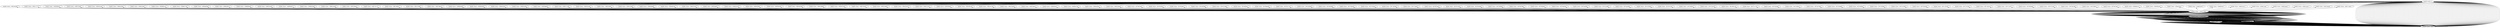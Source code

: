 digraph {
	"loaded values- 0"
	"loaded values- 2050"
	"loaded values- 2050" -> "loaded values- 0" [dir=back]
	"loaded values- 15"
	"loaded values- 15" -> "loaded values- 2050" [dir=back]
	"loaded values- -1246676664"
	"loaded values- -1246676664" -> "loaded values- 15" [dir=back]
	"loaded values- -1090521896"
	"loaded values- -1090521896" -> "loaded values- -1246676664" [dir=back]
	"loaded values- 14"
	"loaded values- 14" -> "loaded values- -1090521896" [dir=back]
	"loaded values- -1246676664"
	"loaded values- -1246676664" -> "loaded values- 14" [dir=back]
	"loaded values- -1090521896"
	"loaded values- -1090521896" -> "loaded values- -1246676664" [dir=back]
	"loaded values- 1089139199"
	"loaded values- 1089139199" -> "loaded values- -1090521896" [dir=back]
	"loaded values- 0"
	"loaded values- 0" -> "loaded values- 1089139199" [dir=back]
	"loaded values- 2050"
	"loaded values- 2050" -> "loaded values- 0" [dir=back]
	"loaded values- 15"
	"loaded values- 15" -> "loaded values- 2050" [dir=back]
	"loaded values- -1246676664"
	"loaded values- -1246676664" -> "loaded values- 15" [dir=back]
	"loaded values- -1090521896"
	"loaded values- -1090521896" -> "loaded values- -1246676664" [dir=back]
	"loaded values- 14"
	"loaded values- 14" -> "loaded values- -1090521896" [dir=back]
	"loaded values- -1246676664"
	"loaded values- -1246676664" -> "loaded values- 14" [dir=back]
	"loaded values- -1090521896"
	"loaded values- -1090521896" -> "loaded values- -1246676664" [dir=back]
	"loaded values- 1089117773"
	"loaded values- 1089117773" -> "loaded values- -1090521896" [dir=back]
	"loaded values- 0"
	"loaded values- 0" -> "loaded values- 1089117773" [dir=back]
	"loaded values- 2050"
	"loaded values- 2050" -> "loaded values- 0" [dir=back]
	"loaded values- 15"
	"loaded values- 15" -> "loaded values- 2050" [dir=back]
	"loaded values- -1246676664"
	"loaded values- -1246676664" -> "loaded values- 15" [dir=back]
	"loaded values- -1090521896"
	"loaded values- -1090521896" -> "loaded values- -1246676664" [dir=back]
	"loaded values- 14"
	"loaded values- 14" -> "loaded values- -1090521896" [dir=back]
	"loaded values- -1246676664"
	"loaded values- -1246676664" -> "loaded values- 14" [dir=back]
	"loaded values- -1090521896"
	"loaded values- -1090521896" -> "loaded values- -1246676664" [dir=back]
	"loaded values- 1089096402"
	"loaded values- 1089096402" -> "loaded values- -1090521896" [dir=back]
	"loaded values- 0"
	"loaded values- 0" -> "loaded values- 1089096402" [dir=back]
	"loaded values- 2050"
	"loaded values- 2050" -> "loaded values- 0" [dir=back]
	"loaded values- 15"
	"loaded values- 15" -> "loaded values- 2050" [dir=back]
	"loaded values- -1246676664"
	"loaded values- -1246676664" -> "loaded values- 15" [dir=back]
	"loaded values- -1090521896"
	"loaded values- -1090521896" -> "loaded values- -1246676664" [dir=back]
	"loaded values- 14"
	"loaded values- 14" -> "loaded values- -1090521896" [dir=back]
	"loaded values- -1246676664"
	"loaded values- -1246676664" -> "loaded values- 14" [dir=back]
	"loaded values- -1090521896"
	"loaded values- -1090521896" -> "loaded values- -1246676664" [dir=back]
	"loaded values- 1089074485"
	"loaded values- 1089074485" -> "loaded values- -1090521896" [dir=back]
	"loaded values- 0"
	"loaded values- 0" -> "loaded values- 1089074485" [dir=back]
	"loaded values- 2050"
	"loaded values- 2050" -> "loaded values- 0" [dir=back]
	"loaded values- 15"
	"loaded values- 15" -> "loaded values- 2050" [dir=back]
	"loaded values- -1246676664"
	"loaded values- -1246676664" -> "loaded values- 15" [dir=back]
	"loaded values- -1090521896"
	"loaded values- -1090521896" -> "loaded values- -1246676664" [dir=back]
	"loaded values- 14"
	"loaded values- 14" -> "loaded values- -1090521896" [dir=back]
	"loaded values- -1246676664"
	"loaded values- -1246676664" -> "loaded values- 14" [dir=back]
	"loaded values- -1090521896"
	"loaded values- -1090521896" -> "loaded values- -1246676664" [dir=back]
	"loaded values- 1089053156"
	"loaded values- 1089053156" -> "loaded values- -1090521896" [dir=back]
	"loaded values- 0"
	"loaded values- 0" -> "loaded values- 1089053156" [dir=back]
	"loaded values- 2050"
	"loaded values- 2050" -> "loaded values- 0" [dir=back]
	"loaded values- 15"
	"loaded values- 15" -> "loaded values- 2050" [dir=back]
	"loaded values- -1246676664"
	"loaded values- -1246676664" -> "loaded values- 15" [dir=back]
	"loaded values- -1090521896"
	"loaded values- -1090521896" -> "loaded values- -1246676664" [dir=back]
	"loaded values- 14"
	"loaded values- 14" -> "loaded values- -1090521896" [dir=back]
	"loaded values- -1246676664"
	"loaded values- -1246676664" -> "loaded values- 14" [dir=back]
	"loaded values- -1090521896"
	"loaded values- -1090521896" -> "loaded values- -1246676664" [dir=back]
	"loaded values- 1089031802"
	"loaded values- 1089031802" -> "loaded values- -1090521896" [dir=back]
	"loaded values- 0"
	"loaded values- 0" -> "loaded values- 1089031802" [dir=back]
	"loaded values- 2050"
	"loaded values- 2050" -> "loaded values- 0" [dir=back]
	"loaded values- 15"
	"loaded values- 15" -> "loaded values- 2050" [dir=back]
	"loaded values- -1246676664"
	"loaded values- -1246676664" -> "loaded values- 15" [dir=back]
	"loaded values- -1090521896"
	"loaded values- -1090521896" -> "loaded values- -1246676664" [dir=back]
	"loaded values- 14"
	"loaded values- 14" -> "loaded values- -1090521896" [dir=back]
	"loaded values- -1246676664"
	"loaded values- -1246676664" -> "loaded values- 14" [dir=back]
	"loaded values- -1090521896"
	"loaded values- -1090521896" -> "loaded values- -1246676664" [dir=back]
	"loaded values- 1089010467"
	"loaded values- 1089010467" -> "loaded values- -1090521896" [dir=back]
	"loaded values- 0"
	"loaded values- 0" -> "loaded values- 1089010467" [dir=back]
	"loaded values- 2050"
	"loaded values- 2050" -> "loaded values- 0" [dir=back]
	"loaded values- 15"
	"loaded values- 15" -> "loaded values- 2050" [dir=back]
	"loaded values- -1246676664"
	"loaded values- -1246676664" -> "loaded values- 15" [dir=back]
	"loaded values- -1090521896"
	"loaded values- -1090521896" -> "loaded values- -1246676664" [dir=back]
	"loaded values- 14"
	"loaded values- 14" -> "loaded values- -1090521896" [dir=back]
	"loaded values- -1246676664"
	"loaded values- -1246676664" -> "loaded values- 14" [dir=back]
	"loaded values- -1090521896"
	"loaded values- -1090521896" -> "loaded values- -1246676664" [dir=back]
	"loaded values- 1088989114"
	"loaded values- 1088989114" -> "loaded values- -1090521896" [dir=back]
	"loaded values- 0"
	"loaded values- 0" -> "loaded values- 1088989114" [dir=back]
	"loaded values- 2050"
	"loaded values- 2050" -> "loaded values- 0" [dir=back]
	"loaded values- 15"
	"loaded values- 15" -> "loaded values- 2050" [dir=back]
	"loaded values- -1246676664"
	"loaded values- -1246676664" -> "loaded values- 15" [dir=back]
	"loaded values- -1090521896"
	"loaded values- -1090521896" -> "loaded values- -1246676664" [dir=back]
	"loaded values- 14"
	"loaded values- 14" -> "loaded values- -1090521896" [dir=back]
	"loaded values- -1246676664"
	"loaded values- -1246676664" -> "loaded values- 14" [dir=back]
	"loaded values- -1090521896"
	"loaded values- -1090521896" -> "loaded values- -1246676664" [dir=back]
	"loaded values- 1088967734"
	"loaded values- 1088967734" -> "loaded values- -1090521896" [dir=back]
	"loaded values- 0"
	"loaded values- 0" -> "loaded values- 1088967734" [dir=back]
	"loaded values- 2050"
	"loaded values- 2050" -> "loaded values- 0" [dir=back]
	"loaded values- 15"
	"loaded values- 15" -> "loaded values- 2050" [dir=back]
	"loaded values- -1246676664"
	"loaded values- -1246676664" -> "loaded values- 15" [dir=back]
	"loaded values- -1090521896"
	"loaded values- -1090521896" -> "loaded values- -1246676664" [dir=back]
	"loaded values- 14"
	"loaded values- 14" -> "loaded values- -1090521896" [dir=back]
	"loaded values- -1246676664"
	"loaded values- -1246676664" -> "loaded values- 14" [dir=back]
	"loaded values- -1090521896"
	"loaded values- -1090521896" -> "loaded values- -1246676664" [dir=back]
	"loaded values- 1088946348"
	"loaded values- 1088946348" -> "loaded values- -1090521896" [dir=back]
	"loaded values- 0"
	"loaded values- 0" -> "loaded values- 1088946348" [dir=back]
	"loaded values- 2050"
	"loaded values- 2050" -> "loaded values- 0" [dir=back]
	"loaded values- 15"
	"loaded values- 15" -> "loaded values- 2050" [dir=back]
	"loaded values- -1246676664"
	"loaded values- -1246676664" -> "loaded values- 15" [dir=back]
	"loaded values- -1090521896"
	"loaded values- -1090521896" -> "loaded values- -1246676664" [dir=back]
	"loaded values- 14"
	"loaded values- 14" -> "loaded values- -1090521896" [dir=back]
	"loaded values- -1246676664"
	"loaded values- -1246676664" -> "loaded values- 14" [dir=back]
	"loaded values- -1090521896"
	"loaded values- -1090521896" -> "loaded values- -1246676664" [dir=back]
	"loaded values- 1088920911"
	"loaded values- 1088920911" -> "loaded values- -1090521896" [dir=back]
	"loaded values- 0"
	"loaded values- 0" -> "loaded values- 1088920911" [dir=back]
	"loaded values- 2050"
	"loaded values- 2050" -> "loaded values- 0" [dir=back]
	"loaded values- 15"
	"loaded values- 15" -> "loaded values- 2050" [dir=back]
	"loaded values- -1246676664"
	"loaded values- -1246676664" -> "loaded values- 15" [dir=back]
	"loaded values- -1090521896"
	"loaded values- -1090521896" -> "loaded values- -1246676664" [dir=back]
	"loaded values- 14"
	"loaded values- 14" -> "loaded values- -1090521896" [dir=back]
	"loaded values- -1246676664"
	"loaded values- -1246676664" -> "loaded values- 14" [dir=back]
	"loaded values- -1090521896"
	"loaded values- -1090521896" -> "loaded values- -1246676664" [dir=back]
	"loaded values- 1088899546"
	"loaded values- 1088899546" -> "loaded values- -1090521896" [dir=back]
	"loaded values- 0"
	"loaded values- 0" -> "loaded values- 1088899546" [dir=back]
	"loaded values- 2050"
	"loaded values- 2050" -> "loaded values- 0" [dir=back]
	"loaded values- 15"
	"loaded values- 15" -> "loaded values- 2050" [dir=back]
	"loaded values- -1246676664"
	"loaded values- -1246676664" -> "loaded values- 15" [dir=back]
	"loaded values- -1090521896"
	"loaded values- -1090521896" -> "loaded values- -1246676664" [dir=back]
	"loaded values- 14"
	"loaded values- 14" -> "loaded values- -1090521896" [dir=back]
	"loaded values- -1246676664"
	"loaded values- -1246676664" -> "loaded values- 14" [dir=back]
	"loaded values- -1090521896"
	"loaded values- -1090521896" -> "loaded values- -1246676664" [dir=back]
	"loaded values- 1088878229"
	"loaded values- 1088878229" -> "loaded values- -1090521896" [dir=back]
	"loaded values- 0"
	"loaded values- 0" -> "loaded values- 1088878229" [dir=back]
	"loaded values- 2050"
	"loaded values- 2050" -> "loaded values- 0" [dir=back]
	"loaded values- 15"
	"loaded values- 15" -> "loaded values- 2050" [dir=back]
	"loaded values- -1246676664"
	"loaded values- -1246676664" -> "loaded values- 15" [dir=back]
	"loaded values- -1090521896"
	"loaded values- -1090521896" -> "loaded values- -1246676664" [dir=back]
	"loaded values- 14"
	"loaded values- 14" -> "loaded values- -1090521896" [dir=back]
	"loaded values- -1246676664"
	"loaded values- -1246676664" -> "loaded values- 14" [dir=back]
	"loaded values- -1090521896"
	"loaded values- -1090521896" -> "loaded values- -1246676664" [dir=back]
	"loaded values- 1088856877"
	"loaded values- 1088856877" -> "loaded values- -1090521896" [dir=back]
	"loaded values- 0"
	"loaded values- 0" -> "loaded values- 1088856877" [dir=back]
	"loaded values- 2050"
	"loaded values- 2050" -> "loaded values- 0" [dir=back]
	"loaded values- 15"
	"loaded values- 15" -> "loaded values- 2050" [dir=back]
	"loaded values- -1246676664"
	"loaded values- -1246676664" -> "loaded values- 15" [dir=back]
	"loaded values- -1090521896"
	"loaded values- -1090521896" -> "loaded values- -1246676664" [dir=back]
	"loaded values- 14"
	"loaded values- 14" -> "loaded values- -1090521896" [dir=back]
	"loaded values- -1246676664"
	"loaded values- -1246676664" -> "loaded values- 14" [dir=back]
	"loaded values- -1090521896"
	"loaded values- -1090521896" -> "loaded values- -1246676664" [dir=back]
	"loaded values- 1088835548"
	"loaded values- 1088835548" -> "loaded values- -1090521896" [dir=back]
	"loaded values- 0"
	"loaded values- 0" -> "loaded values- 1088835548" [dir=back]
	"loaded values- 2050"
	"loaded values- 2050" -> "loaded values- 0" [dir=back]
	"loaded values- 15"
	"loaded values- 15" -> "loaded values- 2050" [dir=back]
	"loaded values- -1246676664"
	"loaded values- -1246676664" -> "loaded values- 15" [dir=back]
	"loaded values- -1090521896"
	"loaded values- -1090521896" -> "loaded values- -1246676664" [dir=back]
	"loaded values- 14"
	"loaded values- 14" -> "loaded values- -1090521896" [dir=back]
	"loaded values- -1246676664"
	"loaded values- -1246676664" -> "loaded values- 14" [dir=back]
	"loaded values- -1090521896"
	"loaded values- -1090521896" -> "loaded values- -1246676664" [dir=back]
	"loaded values- 1088814198"
	"loaded values- 1088814198" -> "loaded values- -1090521896" [dir=back]
	"loaded values- 0"
	"loaded values- 0" -> "loaded values- 1088814198" [dir=back]
	"loaded values- 2050"
	"loaded values- 2050" -> "loaded values- 0" [dir=back]
	"loaded values- 15"
	"loaded values- 15" -> "loaded values- 2050" [dir=back]
	"loaded values- -1246676664"
	"loaded values- -1246676664" -> "loaded values- 15" [dir=back]
	"loaded values- -1090521896"
	"loaded values- -1090521896" -> "loaded values- -1246676664" [dir=back]
	"loaded values- 14"
	"loaded values- 14" -> "loaded values- -1090521896" [dir=back]
	"loaded values- -1246676664"
	"loaded values- -1246676664" -> "loaded values- 14" [dir=back]
	"loaded values- -1090521896"
	"loaded values- -1090521896" -> "loaded values- -1246676664" [dir=back]
	"loaded values- 1088792844"
	"loaded values- 1088792844" -> "loaded values- -1090521896" [dir=back]
	"loaded values- 0"
	"loaded values- 0" -> "loaded values- 1088792844" [dir=back]
	"loaded values- 2050"
	"loaded values- 2050" -> "loaded values- 0" [dir=back]
	"loaded values- 15"
	"loaded values- 15" -> "loaded values- 2050" [dir=back]
	"loaded values- -1246676664"
	"loaded values- -1246676664" -> "loaded values- 15" [dir=back]
	"loaded values- -1090521896"
	"loaded values- -1090521896" -> "loaded values- -1246676664" [dir=back]
	"loaded values- 14"
	"loaded values- 14" -> "loaded values- -1090521896" [dir=back]
	"loaded values- -1246676664"
	"loaded values- -1246676664" -> "loaded values- 14" [dir=back]
	"loaded values- -1090521896"
	"loaded values- -1090521896" -> "loaded values- -1246676664" [dir=back]
	"loaded values- 1088770777"
	"loaded values- 1088770777" -> "loaded values- -1090521896" [dir=back]
	"loaded values- 0"
	"loaded values- 0" -> "loaded values- 1088770777" [dir=back]
	"loaded values- 2050"
	"loaded values- 2050" -> "loaded values- 0" [dir=back]
	"loaded values- 15"
	"loaded values- 15" -> "loaded values- 2050" [dir=back]
	"loaded values- -1246676664"
	"loaded values- -1246676664" -> "loaded values- 15" [dir=back]
	"loaded values- -1090521896"
	"loaded values- -1090521896" -> "loaded values- -1246676664" [dir=back]
	"loaded values- 14"
	"loaded values- 14" -> "loaded values- -1090521896" [dir=back]
	"loaded values- -1246676664"
	"loaded values- -1246676664" -> "loaded values- 14" [dir=back]
	"loaded values- -1090521896"
	"loaded values- -1090521896" -> "loaded values- -1246676664" [dir=back]
	"loaded values- 1088749337"
	"loaded values- 1088749337" -> "loaded values- -1090521896" [dir=back]
	"loaded values- 0"
	"loaded values- 0" -> "loaded values- 1088749337" [dir=back]
	"loaded values- 2050"
	"loaded values- 2050" -> "loaded values- 0" [dir=back]
	"loaded values- 15"
	"loaded values- 15" -> "loaded values- 2050" [dir=back]
	"loaded values- -1246676664"
	"loaded values- -1246676664" -> "loaded values- 15" [dir=back]
	"loaded values- -1090521896"
	"loaded values- -1090521896" -> "loaded values- -1246676664" [dir=back]
	"loaded values- 14"
	"loaded values- 14" -> "loaded values- -1090521896" [dir=back]
	"loaded values- -1246676664"
	"loaded values- -1246676664" -> "loaded values- 14" [dir=back]
	"loaded values- -1090521896"
	"loaded values- -1090521896" -> "loaded values- -1246676664" [dir=back]
	"loaded values- 1088727965"
	"loaded values- 1088727965" -> "loaded values- -1090521896" [dir=back]
	"loaded values- 0"
	"loaded values- 0" -> "loaded values- 1088727965" [dir=back]
	"loaded values- 2050"
	"loaded values- 2050" -> "loaded values- 0" [dir=back]
	"loaded values- 15"
	"loaded values- 15" -> "loaded values- 2050" [dir=back]
	"loaded values- -1246676664"
	"loaded values- -1246676664" -> "loaded values- 15" [dir=back]
	"loaded values- -1090521896"
	"loaded values- -1090521896" -> "loaded values- -1246676664" [dir=back]
	"loaded values- 14"
	"loaded values- 14" -> "loaded values- -1090521896" [dir=back]
	"loaded values- -1246676664"
	"loaded values- -1246676664" -> "loaded values- 14" [dir=back]
	"loaded values- -1090521896"
	"loaded values- -1090521896" -> "loaded values- -1246676664" [dir=back]
	"loaded values- 1088706614"
	"loaded values- 1088706614" -> "loaded values- -1090521896" [dir=back]
	"loaded values- 0"
	"loaded values- 0" -> "loaded values- 1088706614" [dir=back]
	"loaded values- 2050"
	"loaded values- 2050" -> "loaded values- 0" [dir=back]
	"loaded values- 15"
	"loaded values- 15" -> "loaded values- 2050" [dir=back]
	"loaded values- -1246676664"
	"loaded values- -1246676664" -> "loaded values- 15" [dir=back]
	"loaded values- -1090521896"
	"loaded values- -1090521896" -> "loaded values- -1246676664" [dir=back]
	"loaded values- 14"
	"loaded values- 14" -> "loaded values- -1090521896" [dir=back]
	"loaded values- -1246676664"
	"loaded values- -1246676664" -> "loaded values- 14" [dir=back]
	"loaded values- -1090521896"
	"loaded values- -1090521896" -> "loaded values- -1246676664" [dir=back]
	"loaded values- 1088685263"
	"loaded values- 1088685263" -> "loaded values- -1090521896" [dir=back]
	"loaded values- 0"
	"loaded values- 0" -> "loaded values- 1088685263" [dir=back]
	"loaded values- 2050"
	"loaded values- 2050" -> "loaded values- 0" [dir=back]
	"loaded values- 15"
	"loaded values- 15" -> "loaded values- 2050" [dir=back]
	"loaded values- -1246676664"
	"loaded values- -1246676664" -> "loaded values- 15" [dir=back]
	"loaded values- -1090521896"
	"loaded values- -1090521896" -> "loaded values- -1246676664" [dir=back]
	"loaded values- 14"
	"loaded values- 14" -> "loaded values- -1090521896" [dir=back]
	"loaded values- -1246676664"
	"loaded values- -1246676664" -> "loaded values- 14" [dir=back]
	"loaded values- -1090521896"
	"loaded values- -1090521896" -> "loaded values- -1246676664" [dir=back]
	"loaded values- 1088663933"
	"loaded values- 1088663933" -> "loaded values- -1090521896" [dir=back]
	"loaded values- 0"
	"loaded values- 0" -> "loaded values- 1088663933" [dir=back]
	"loaded values- 2050"
	"loaded values- 2050" -> "loaded values- 0" [dir=back]
	"loaded values- 15"
	"loaded values- 15" -> "loaded values- 2050" [dir=back]
	"loaded values- -1246676664"
	"loaded values- -1246676664" -> "loaded values- 15" [dir=back]
	"loaded values- -1090521896"
	"loaded values- -1090521896" -> "loaded values- -1246676664" [dir=back]
	"loaded values- 14"
	"loaded values- 14" -> "loaded values- -1090521896" [dir=back]
	"loaded values- -1246676664"
	"loaded values- -1246676664" -> "loaded values- 14" [dir=back]
	"loaded values- -1090521896"
	"loaded values- -1090521896" -> "loaded values- -1246676664" [dir=back]
	"loaded values- 1088642567"
	"loaded values- 1088642567" -> "loaded values- -1090521896" [dir=back]
	"loaded values- 0"
	"loaded values- 0" -> "loaded values- 1088642567" [dir=back]
	"loaded values- 2050"
	"loaded values- 2050" -> "loaded values- 0" [dir=back]
	"loaded values- 15"
	"loaded values- 15" -> "loaded values- 2050" [dir=back]
	"loaded values- -1246676664"
	"loaded values- -1246676664" -> "loaded values- 15" [dir=back]
	"loaded values- -1090521896"
	"loaded values- -1090521896" -> "loaded values- -1246676664" [dir=back]
	"loaded values- 14"
	"loaded values- 14" -> "loaded values- -1090521896" [dir=back]
	"loaded values- -1246676664"
	"loaded values- -1246676664" -> "loaded values- 14" [dir=back]
	"loaded values- -1090521896"
	"loaded values- -1090521896" -> "loaded values- -1246676664" [dir=back]
	"loaded values- 1088620238"
	"loaded values- 1088620238" -> "loaded values- -1090521896" [dir=back]
	"loaded values- 0"
	"loaded values- 0" -> "loaded values- 1088620238" [dir=back]
	"loaded values- 2050"
	"loaded values- 2050" -> "loaded values- 0" [dir=back]
	"loaded values- 15"
	"loaded values- 15" -> "loaded values- 2050" [dir=back]
	"loaded values- -1246676664"
	"loaded values- -1246676664" -> "loaded values- 15" [dir=back]
	"loaded values- -1090521896"
	"loaded values- -1090521896" -> "loaded values- -1246676664" [dir=back]
	"loaded values- 14"
	"loaded values- 14" -> "loaded values- -1090521896" [dir=back]
	"loaded values- -1246676664"
	"loaded values- -1246676664" -> "loaded values- 14" [dir=back]
	"loaded values- -1090521896"
	"loaded values- -1090521896" -> "loaded values- -1246676664" [dir=back]
	"loaded values- 1088598803"
	"loaded values- 1088598803" -> "loaded values- -1090521896" [dir=back]
	"loaded values- 0"
	"loaded values- 0" -> "loaded values- 1088598803" [dir=back]
	"loaded values- 2050"
	"loaded values- 2050" -> "loaded values- 0" [dir=back]
	"loaded values- 15"
	"loaded values- 15" -> "loaded values- 2050" [dir=back]
	"loaded values- -1246676664"
	"loaded values- -1246676664" -> "loaded values- 15" [dir=back]
	"loaded values- -1090521896"
	"loaded values- -1090521896" -> "loaded values- -1246676664" [dir=back]
	"loaded values- 14"
	"loaded values- 14" -> "loaded values- -1090521896" [dir=back]
	"loaded values- -1246676664"
	"loaded values- -1246676664" -> "loaded values- 14" [dir=back]
	"loaded values- -1090521896"
	"loaded values- -1090521896" -> "loaded values- -1246676664" [dir=back]
	"loaded values- 1088577130"
	"loaded values- 1088577130" -> "loaded values- -1090521896" [dir=back]
	"loaded values- 0"
	"loaded values- 0" -> "loaded values- 1088577130" [dir=back]
	"loaded values- 2050"
	"loaded values- 2050" -> "loaded values- 0" [dir=back]
	"loaded values- 15"
	"loaded values- 15" -> "loaded values- 2050" [dir=back]
	"loaded values- -1246676664"
	"loaded values- -1246676664" -> "loaded values- 15" [dir=back]
	"loaded values- -1090521896"
	"loaded values- -1090521896" -> "loaded values- -1246676664" [dir=back]
	"loaded values- 14"
	"loaded values- 14" -> "loaded values- -1090521896" [dir=back]
	"loaded values- -1246676664"
	"loaded values- -1246676664" -> "loaded values- 14" [dir=back]
	"loaded values- -1090521896"
	"loaded values- -1090521896" -> "loaded values- -1246676664" [dir=back]
	"loaded values- 1088555518"
	"loaded values- 1088555518" -> "loaded values- -1090521896" [dir=back]
	"loaded values- 0"
	"loaded values- 0" -> "loaded values- 1088555518" [dir=back]
	"loaded values- 2050"
	"loaded values- 2050" -> "loaded values- 0" [dir=back]
	"loaded values- 15"
	"loaded values- 15" -> "loaded values- 2050" [dir=back]
	"loaded values- -1246676664"
	"loaded values- -1246676664" -> "loaded values- 15" [dir=back]
	"loaded values- -1090521896"
	"loaded values- -1090521896" -> "loaded values- -1246676664" [dir=back]
	"loaded values- 14"
	"loaded values- 14" -> "loaded values- -1090521896" [dir=back]
	"loaded values- -1246676664"
	"loaded values- -1246676664" -> "loaded values- 14" [dir=back]
	"loaded values- -1090521896"
	"loaded values- -1090521896" -> "loaded values- -1246676664" [dir=back]
	"loaded values- 1088533987"
	"loaded values- 1088533987" -> "loaded values- -1090521896" [dir=back]
	"loaded values- 0"
	"loaded values- 0" -> "loaded values- 1088533987" [dir=back]
	"loaded values- 2050"
	"loaded values- 2050" -> "loaded values- 0" [dir=back]
	"loaded values- 15"
	"loaded values- 15" -> "loaded values- 2050" [dir=back]
	"loaded values- -1246676664"
	"loaded values- -1246676664" -> "loaded values- 15" [dir=back]
	"loaded values- -1090521896"
	"loaded values- -1090521896" -> "loaded values- -1246676664" [dir=back]
	"loaded values- 14"
	"loaded values- 14" -> "loaded values- -1090521896" [dir=back]
	"loaded values- -1246676664"
	"loaded values- -1246676664" -> "loaded values- 14" [dir=back]
	"loaded values- -1090521896"
	"loaded values- -1090521896" -> "loaded values- -1246676664" [dir=back]
	"loaded values- 1088512458"
	"loaded values- 1088512458" -> "loaded values- -1090521896" [dir=back]
	"loaded values- 0"
	"loaded values- 0" -> "loaded values- 1088512458" [dir=back]
	"loaded values- 2050"
	"loaded values- 2050" -> "loaded values- 0" [dir=back]
	"loaded values- 15"
	"loaded values- 15" -> "loaded values- 2050" [dir=back]
	"loaded values- -1246676664"
	"loaded values- -1246676664" -> "loaded values- 15" [dir=back]
	"loaded values- -1090521896"
	"loaded values- -1090521896" -> "loaded values- -1246676664" [dir=back]
	"loaded values- 14"
	"loaded values- 14" -> "loaded values- -1090521896" [dir=back]
	"loaded values- -1246676664"
	"loaded values- -1246676664" -> "loaded values- 14" [dir=back]
	"loaded values- -1090521896"
	"loaded values- -1090521896" -> "loaded values- -1246676664" [dir=back]
	"loaded values- 1088490086"
	"loaded values- 1088490086" -> "loaded values- -1090521896" [dir=back]
	"loaded values- 0"
	"loaded values- 0" -> "loaded values- 1088490086" [dir=back]
	"loaded values- 2050"
	"loaded values- 2050" -> "loaded values- 0" [dir=back]
	"loaded values- 15"
	"loaded values- 15" -> "loaded values- 2050" [dir=back]
	"loaded values- -1246676664"
	"loaded values- -1246676664" -> "loaded values- 15" [dir=back]
	"loaded values- -1090521896"
	"loaded values- -1090521896" -> "loaded values- -1246676664" [dir=back]
	"loaded values- 14"
	"loaded values- 14" -> "loaded values- -1090521896" [dir=back]
	"loaded values- -1246676664"
	"loaded values- -1246676664" -> "loaded values- 14" [dir=back]
	"loaded values- -1090521896"
	"loaded values- -1090521896" -> "loaded values- -1246676664" [dir=back]
	"loaded values- 1088468745"
	"loaded values- 1088468745" -> "loaded values- -1090521896" [dir=back]
	"loaded values- 0"
	"loaded values- 0" -> "loaded values- 1088468745" [dir=back]
	"loaded values- 2050"
	"loaded values- 2050" -> "loaded values- 0" [dir=back]
	"loaded values- 15"
	"loaded values- 15" -> "loaded values- 2050" [dir=back]
	"loaded values- -1246676664"
	"loaded values- -1246676664" -> "loaded values- 15" [dir=back]
	"loaded values- -1090521896"
	"loaded values- -1090521896" -> "loaded values- -1246676664" [dir=back]
	"loaded values- 14"
	"loaded values- 14" -> "loaded values- -1090521896" [dir=back]
	"loaded values- -1246676664"
	"loaded values- -1246676664" -> "loaded values- 14" [dir=back]
	"loaded values- -1090521896"
	"loaded values- -1090521896" -> "loaded values- -1246676664" [dir=back]
	"loaded values- 1088447423"
	"loaded values- 1088447423" -> "loaded values- -1090521896" [dir=back]
	"loaded values- 0"
	"loaded values- 0" -> "loaded values- 1088447423" [dir=back]
	"loaded values- 2050"
	"loaded values- 2050" -> "loaded values- 0" [dir=back]
	"loaded values- 15"
	"loaded values- 15" -> "loaded values- 2050" [dir=back]
	"loaded values- -1246676664"
	"loaded values- -1246676664" -> "loaded values- 15" [dir=back]
	"loaded values- -1090521896"
	"loaded values- -1090521896" -> "loaded values- -1246676664" [dir=back]
	"loaded values- 14"
	"loaded values- 14" -> "loaded values- -1090521896" [dir=back]
	"loaded values- -1246676664"
	"loaded values- -1246676664" -> "loaded values- 14" [dir=back]
	"loaded values- -1090521896"
	"loaded values- -1090521896" -> "loaded values- -1246676664" [dir=back]
	"loaded values- 1088426087"
	"loaded values- 1088426087" -> "loaded values- -1090521896" [dir=back]
	"loaded values- 0"
	"loaded values- 0" -> "loaded values- 1088426087" [dir=back]
	"loaded values- 2050"
	"loaded values- 2050" -> "loaded values- 0" [dir=back]
	"loaded values- 15"
	"loaded values- 15" -> "loaded values- 2050" [dir=back]
	"loaded values- -1246676664"
	"loaded values- -1246676664" -> "loaded values- 15" [dir=back]
	"loaded values- -1090521896"
	"loaded values- -1090521896" -> "loaded values- -1246676664" [dir=back]
	"loaded values- 14"
	"loaded values- 14" -> "loaded values- -1090521896" [dir=back]
	"loaded values- -1246676664"
	"loaded values- -1246676664" -> "loaded values- 14" [dir=back]
	"loaded values- -1090521896"
	"loaded values- -1090521896" -> "loaded values- -1246676664" [dir=back]
	"loaded values- 1088404733"
	"loaded values- 1088404733" -> "loaded values- -1090521896" [dir=back]
	"loaded values- 0"
	"loaded values- 0" -> "loaded values- 1088404733" [dir=back]
	"loaded values- 2050"
	"loaded values- 2050" -> "loaded values- 0" [dir=back]
	"loaded values- 15"
	"loaded values- 15" -> "loaded values- 2050" [dir=back]
	"loaded values- -1246676664"
	"loaded values- -1246676664" -> "loaded values- 15" [dir=back]
	"loaded values- -1090521896"
	"loaded values- -1090521896" -> "loaded values- -1246676664" [dir=back]
	"loaded values- 14"
	"loaded values- 14" -> "loaded values- -1090521896" [dir=back]
	"loaded values- -1246676664"
	"loaded values- -1246676664" -> "loaded values- 14" [dir=back]
	"loaded values- -1090521896"
	"loaded values- -1090521896" -> "loaded values- -1246676664" [dir=back]
	"loaded values- 1088383381"
	"loaded values- 1088383381" -> "loaded values- -1090521896" [dir=back]
	"loaded values- 0"
	"loaded values- 0" -> "loaded values- 1088383381" [dir=back]
	"loaded values- 2050"
	"loaded values- 2050" -> "loaded values- 0" [dir=back]
	"loaded values- 15"
	"loaded values- 15" -> "loaded values- 2050" [dir=back]
	"loaded values- -1246676664"
	"loaded values- -1246676664" -> "loaded values- 15" [dir=back]
	"loaded values- -1090521896"
	"loaded values- -1090521896" -> "loaded values- -1246676664" [dir=back]
	"loaded values- 14"
	"loaded values- 14" -> "loaded values- -1090521896" [dir=back]
	"loaded values- -1246676664"
	"loaded values- -1246676664" -> "loaded values- 14" [dir=back]
	"loaded values- -1090521896"
	"loaded values- -1090521896" -> "loaded values- -1246676664" [dir=back]
	"loaded values- 1088362045"
	"loaded values- 1088362045" -> "loaded values- -1090521896" [dir=back]
	"loaded values- 0"
	"loaded values- 0" -> "loaded values- 1088362045" [dir=back]
	"loaded values- 2050"
	"loaded values- 2050" -> "loaded values- 0" [dir=back]
	"loaded values- 15"
	"loaded values- 15" -> "loaded values- 2050" [dir=back]
	"loaded values- -1246676664"
	"loaded values- -1246676664" -> "loaded values- 15" [dir=back]
	"loaded values- -1090521896"
	"loaded values- -1090521896" -> "loaded values- -1246676664" [dir=back]
	"loaded values- 14"
	"loaded values- 14" -> "loaded values- -1090521896" [dir=back]
	"loaded values- -1246676664"
	"loaded values- -1246676664" -> "loaded values- 14" [dir=back]
	"loaded values- -1090521896"
	"loaded values- -1090521896" -> "loaded values- -1246676664" [dir=back]
	"loaded values- 1088340198"
	"loaded values- 1088340198" -> "loaded values- -1090521896" [dir=back]
	"loaded values- 0"
	"loaded values- 0" -> "loaded values- 1088340198" [dir=back]
	"loaded values- 2050"
	"loaded values- 2050" -> "loaded values- 0" [dir=back]
	"loaded values- 15"
	"loaded values- 15" -> "loaded values- 2050" [dir=back]
	"loaded values- -1246676664"
	"loaded values- -1246676664" -> "loaded values- 15" [dir=back]
	"loaded values- -1090521896"
	"loaded values- -1090521896" -> "loaded values- -1246676664" [dir=back]
	"loaded values- 14"
	"loaded values- 14" -> "loaded values- -1090521896" [dir=back]
	"loaded values- -1246676664"
	"loaded values- -1246676664" -> "loaded values- 14" [dir=back]
	"loaded values- -1090521896"
	"loaded values- -1090521896" -> "loaded values- -1246676664" [dir=back]
	"loaded values- 1088318869"
	"loaded values- 1088318869" -> "loaded values- -1090521896" [dir=back]
	"loaded values- 0"
	"loaded values- 0" -> "loaded values- 1088318869" [dir=back]
	"loaded values- 2050"
	"loaded values- 2050" -> "loaded values- 0" [dir=back]
	"loaded values- 15"
	"loaded values- 15" -> "loaded values- 2050" [dir=back]
	"loaded values- -1246676664"
	"loaded values- -1246676664" -> "loaded values- 15" [dir=back]
	"loaded values- -1090521896"
	"loaded values- -1090521896" -> "loaded values- -1246676664" [dir=back]
	"loaded values- 14"
	"loaded values- 14" -> "loaded values- -1090521896" [dir=back]
	"loaded values- -1246676664"
	"loaded values- -1246676664" -> "loaded values- 14" [dir=back]
	"loaded values- -1090521896"
	"loaded values- -1090521896" -> "loaded values- -1246676664" [dir=back]
	"loaded values- 1088297543"
	"loaded values- 1088297543" -> "loaded values- -1090521896" [dir=back]
	"loaded values- 0"
	"loaded values- 0" -> "loaded values- 1088297543" [dir=back]
	"loaded values- 2050"
	"loaded values- 2050" -> "loaded values- 0" [dir=back]
	"loaded values- 15"
	"loaded values- 15" -> "loaded values- 2050" [dir=back]
	"loaded values- -1246676664"
	"loaded values- -1246676664" -> "loaded values- 15" [dir=back]
	"loaded values- -1090521896"
	"loaded values- -1090521896" -> "loaded values- -1246676664" [dir=back]
	"loaded values- 14"
	"loaded values- 14" -> "loaded values- -1090521896" [dir=back]
	"loaded values- -1246676664"
	"loaded values- -1246676664" -> "loaded values- 14" [dir=back]
	"loaded values- -1090521896"
	"loaded values- -1090521896" -> "loaded values- -1246676664" [dir=back]
	"loaded values- 1088276162"
	"loaded values- 1088276162" -> "loaded values- -1090521896" [dir=back]
	"loaded values- 0"
	"loaded values- 0" -> "loaded values- 1088276162" [dir=back]
	"loaded values- 2050"
	"loaded values- 2050" -> "loaded values- 0" [dir=back]
	"loaded values- 15"
	"loaded values- 15" -> "loaded values- 2050" [dir=back]
	"loaded values- -1246676664"
	"loaded values- -1246676664" -> "loaded values- 15" [dir=back]
	"loaded values- -1090521896"
	"loaded values- -1090521896" -> "loaded values- -1246676664" [dir=back]
	"loaded values- 14"
	"loaded values- 14" -> "loaded values- -1090521896" [dir=back]
	"loaded values- -1246676664"
	"loaded values- -1246676664" -> "loaded values- 14" [dir=back]
	"loaded values- -1090521896"
	"loaded values- -1090521896" -> "loaded values- -1246676664" [dir=back]
	"loaded values- 1088254809"
	"loaded values- 1088254809" -> "loaded values- -1090521896" [dir=back]
	"loaded values- 0"
	"loaded values- 0" -> "loaded values- 1088254809" [dir=back]
	"loaded values- 2050"
	"loaded values- 2050" -> "loaded values- 0" [dir=back]
	"loaded values- 15"
	"loaded values- 15" -> "loaded values- 2050" [dir=back]
	"loaded values- -1246676664"
	"loaded values- -1246676664" -> "loaded values- 15" [dir=back]
	"loaded values- -1090521896"
	"loaded values- -1090521896" -> "loaded values- -1246676664" [dir=back]
	"loaded values- 14"
	"loaded values- 14" -> "loaded values- -1090521896" [dir=back]
	"loaded values- -1246676664"
	"loaded values- -1246676664" -> "loaded values- 14" [dir=back]
	"loaded values- -1090521896"
	"loaded values- -1090521896" -> "loaded values- -1246676664" [dir=back]
	"loaded values- 1088233470"
	"loaded values- 1088233470" -> "loaded values- -1090521896" [dir=back]
	"loaded values- 0"
	"loaded values- 0" -> "loaded values- 1088233470" [dir=back]
	"loaded values- 2050"
	"loaded values- 2050" -> "loaded values- 0" [dir=back]
	"loaded values- 15"
	"loaded values- 15" -> "loaded values- 2050" [dir=back]
	"loaded values- -1246676664"
	"loaded values- -1246676664" -> "loaded values- 15" [dir=back]
	"loaded values- -1090521896"
	"loaded values- -1090521896" -> "loaded values- -1246676664" [dir=back]
	"loaded values- 14"
	"loaded values- 14" -> "loaded values- -1090521896" [dir=back]
	"loaded values- -1246676664"
	"loaded values- -1246676664" -> "loaded values- 14" [dir=back]
	"loaded values- -1090521896"
	"loaded values- -1090521896" -> "loaded values- -1246676664" [dir=back]
	"loaded values- 1088212131"
	"loaded values- 1088212131" -> "loaded values- -1090521896" [dir=back]
	"loaded values- 0"
	"loaded values- 0" -> "loaded values- 1088212131" [dir=back]
	"loaded values- 2050"
	"loaded values- 2050" -> "loaded values- 0" [dir=back]
	"loaded values- 15"
	"loaded values- 15" -> "loaded values- 2050" [dir=back]
	"loaded values- -1246676664"
	"loaded values- -1246676664" -> "loaded values- 15" [dir=back]
	"loaded values- -1090521896"
	"loaded values- -1090521896" -> "loaded values- -1246676664" [dir=back]
	"loaded values- 14"
	"loaded values- 14" -> "loaded values- -1090521896" [dir=back]
	"loaded values- -1246676664"
	"loaded values- -1246676664" -> "loaded values- 14" [dir=back]
	"loaded values- -1090521896"
	"loaded values- -1090521896" -> "loaded values- -1246676664" [dir=back]
	"loaded values- 1088190452"
	"loaded values- 1088190452" -> "loaded values- -1090521896" [dir=back]
	"loaded values- 0"
	"loaded values- 0" -> "loaded values- 1088190452" [dir=back]
	"loaded values- 2050"
	"loaded values- 2050" -> "loaded values- 0" [dir=back]
	"loaded values- 15"
	"loaded values- 15" -> "loaded values- 2050" [dir=back]
	"loaded values- -1246676664"
	"loaded values- -1246676664" -> "loaded values- 15" [dir=back]
	"loaded values- -1090521896"
	"loaded values- -1090521896" -> "loaded values- -1246676664" [dir=back]
	"loaded values- 14"
	"loaded values- 14" -> "loaded values- -1090521896" [dir=back]
	"loaded values- -1246676664"
	"loaded values- -1246676664" -> "loaded values- 14" [dir=back]
	"loaded values- -1090521896"
	"loaded values- -1090521896" -> "loaded values- -1246676664" [dir=back]
	"loaded values- 1088169116"
	"loaded values- 1088169116" -> "loaded values- -1090521896" [dir=back]
	"loaded values- 0"
	"loaded values- 0" -> "loaded values- 1088169116" [dir=back]
	"loaded values- 2050"
	"loaded values- 2050" -> "loaded values- 0" [dir=back]
	"loaded values- 15"
	"loaded values- 15" -> "loaded values- 2050" [dir=back]
	"loaded values- -1246676664"
	"loaded values- -1246676664" -> "loaded values- 15" [dir=back]
	"loaded values- -1090521896"
	"loaded values- -1090521896" -> "loaded values- -1246676664" [dir=back]
	"loaded values- 14"
	"loaded values- 14" -> "loaded values- -1090521896" [dir=back]
	"loaded values- -1246676664"
	"loaded values- -1246676664" -> "loaded values- 14" [dir=back]
	"loaded values- -1090521896"
	"loaded values- -1090521896" -> "loaded values- -1246676664" [dir=back]
	"loaded values- 1088147782"
	"loaded values- 1088147782" -> "loaded values- -1090521896" [dir=back]
	"loaded values- 0"
	"loaded values- 0" -> "loaded values- 1088147782" [dir=back]
	"loaded values- 2050"
	"loaded values- 2050" -> "loaded values- 0" [dir=back]
	"loaded values- 15"
	"loaded values- 15" -> "loaded values- 2050" [dir=back]
	"loaded values- -1246676664"
	"loaded values- -1246676664" -> "loaded values- 15" [dir=back]
	"loaded values- -1090521896"
	"loaded values- -1090521896" -> "loaded values- -1246676664" [dir=back]
	"loaded values- 14"
	"loaded values- 14" -> "loaded values- -1090521896" [dir=back]
	"loaded values- -1246676664"
	"loaded values- -1246676664" -> "loaded values- 14" [dir=back]
	"loaded values- -1090521896"
	"loaded values- -1090521896" -> "loaded values- -1246676664" [dir=back]
	"loaded values- 1088126435"
	"loaded values- 1088126435" -> "loaded values- -1090521896" [dir=back]
	"loaded values- 0"
	"loaded values- 0" -> "loaded values- 1088126435" [dir=back]
	"loaded values- 2050"
	"loaded values- 2050" -> "loaded values- 0" [dir=back]
	"loaded values- 15"
	"loaded values- 15" -> "loaded values- 2050" [dir=back]
	"loaded values- -1246676664"
	"loaded values- -1246676664" -> "loaded values- 15" [dir=back]
	"loaded values- -1090521896"
	"loaded values- -1090521896" -> "loaded values- -1246676664" [dir=back]
	"loaded values- 14"
	"loaded values- 14" -> "loaded values- -1090521896" [dir=back]
	"loaded values- -1246676664"
	"loaded values- -1246676664" -> "loaded values- 14" [dir=back]
	"loaded values- -1090521896"
	"loaded values- -1090521896" -> "loaded values- -1246676664" [dir=back]
	"loaded values- 1088105057"
	"loaded values- 1088105057" -> "loaded values- -1090521896" [dir=back]
	"loaded values- 0"
	"loaded values- 0" -> "loaded values- 1088105057" [dir=back]
	"loaded values- 2050"
	"loaded values- 2050" -> "loaded values- 0" [dir=back]
	"loaded values- 15"
	"loaded values- 15" -> "loaded values- 2050" [dir=back]
	"loaded values- -1246676664"
	"loaded values- -1246676664" -> "loaded values- 15" [dir=back]
	"loaded values- -1090521896"
	"loaded values- -1090521896" -> "loaded values- -1246676664" [dir=back]
	"loaded values- 14"
	"loaded values- 14" -> "loaded values- -1090521896" [dir=back]
	"loaded values- -1246676664"
	"loaded values- -1246676664" -> "loaded values- 14" [dir=back]
	"loaded values- -1090521896"
	"loaded values- -1090521896" -> "loaded values- -1246676664" [dir=back]
	"loaded values- 1088083537"
	"loaded values- 1088083537" -> "loaded values- -1090521896" [dir=back]
	"loaded values- 0"
	"loaded values- 0" -> "loaded values- 1088083537" [dir=back]
	"loaded values- 2050"
	"loaded values- 2050" -> "loaded values- 0" [dir=back]
	"loaded values- 15"
	"loaded values- 15" -> "loaded values- 2050" [dir=back]
	"loaded values- -1246676664"
	"loaded values- -1246676664" -> "loaded values- 15" [dir=back]
	"loaded values- -1090521896"
	"loaded values- -1090521896" -> "loaded values- -1246676664" [dir=back]
	"loaded values- 14"
	"loaded values- 14" -> "loaded values- -1090521896" [dir=back]
	"loaded values- -1246676664"
	"loaded values- -1246676664" -> "loaded values- 14" [dir=back]
	"loaded values- -1090521896"
	"loaded values- -1090521896" -> "loaded values- -1246676664" [dir=back]
	"loaded values- 1088061703"
	"loaded values- 1088061703" -> "loaded values- -1090521896" [dir=back]
	"loaded values- 0"
	"loaded values- 0" -> "loaded values- 1088061703" [dir=back]
	"loaded values- 2050"
	"loaded values- 2050" -> "loaded values- 0" [dir=back]
	"loaded values- 15"
	"loaded values- 15" -> "loaded values- 2050" [dir=back]
	"loaded values- -1246676664"
	"loaded values- -1246676664" -> "loaded values- 15" [dir=back]
	"loaded values- -1090521896"
	"loaded values- -1090521896" -> "loaded values- -1246676664" [dir=back]
	"loaded values- 14"
	"loaded values- 14" -> "loaded values- -1090521896" [dir=back]
	"loaded values- -1246676664"
	"loaded values- -1246676664" -> "loaded values- 14" [dir=back]
	"loaded values- -1090521896"
	"loaded values- -1090521896" -> "loaded values- -1246676664" [dir=back]
	"loaded values- 1088040351"
	"loaded values- 1088040351" -> "loaded values- -1090521896" [dir=back]
	"loaded values- 0"
	"loaded values- 0" -> "loaded values- 1088040351" [dir=back]
	"loaded values- 2050"
	"loaded values- 2050" -> "loaded values- 0" [dir=back]
	"loaded values- 15"
	"loaded values- 15" -> "loaded values- 2050" [dir=back]
	"loaded values- -1246676664"
	"loaded values- -1246676664" -> "loaded values- 15" [dir=back]
	"loaded values- -1090521896"
	"loaded values- -1090521896" -> "loaded values- -1246676664" [dir=back]
	"loaded values- 14"
	"loaded values- 14" -> "loaded values- -1090521896" [dir=back]
	"loaded values- -1246676664"
	"loaded values- -1246676664" -> "loaded values- 14" [dir=back]
	"loaded values- -1090521896"
	"loaded values- -1090521896" -> "loaded values- -1246676664" [dir=back]
	"loaded values- 1088019019"
	"loaded values- 1088019019" -> "loaded values- -1090521896" [dir=back]
	"loaded values- 0"
	"loaded values- 0" -> "loaded values- 1088019019" [dir=back]
	"loaded values- 2050"
	"loaded values- 2050" -> "loaded values- 0" [dir=back]
	"loaded values- 15"
	"loaded values- 15" -> "loaded values- 2050" [dir=back]
	"loaded values- -1246676664"
	"loaded values- -1246676664" -> "loaded values- 15" [dir=back]
	"loaded values- -1090521896"
	"loaded values- -1090521896" -> "loaded values- -1246676664" [dir=back]
	"loaded values- 14"
	"loaded values- 14" -> "loaded values- -1090521896" [dir=back]
	"loaded values- -1246676664"
	"loaded values- -1246676664" -> "loaded values- 14" [dir=back]
	"loaded values- -1090521896"
	"loaded values- -1090521896" -> "loaded values- -1246676664" [dir=back]
	"loaded values- 1087997634"
	"loaded values- 1087997634" -> "loaded values- -1090521896" [dir=back]
	"loaded values- 0"
	"loaded values- 0" -> "loaded values- 1087997634" [dir=back]
	"loaded values- 2050"
	"loaded values- 2050" -> "loaded values- 0" [dir=back]
	"loaded values- 15"
	"loaded values- 15" -> "loaded values- 2050" [dir=back]
	"loaded values- -1246676664"
	"loaded values- -1246676664" -> "loaded values- 15" [dir=back]
	"loaded values- -1090521896"
	"loaded values- -1090521896" -> "loaded values- -1246676664" [dir=back]
	"loaded values- 14"
	"loaded values- 14" -> "loaded values- -1090521896" [dir=back]
	"loaded values- -1246676664"
	"loaded values- -1246676664" -> "loaded values- 14" [dir=back]
	"loaded values- -1090521896"
	"loaded values- -1090521896" -> "loaded values- -1246676664" [dir=back]
	"loaded values- 1087976291"
	"loaded values- 1087976291" -> "loaded values- -1090521896" [dir=back]
	"loaded values- 0"
	"loaded values- 0" -> "loaded values- 1087976291" [dir=back]
	"loaded values- 2050"
	"loaded values- 2050" -> "loaded values- 0" [dir=back]
	"loaded values- 15"
	"loaded values- 15" -> "loaded values- 2050" [dir=back]
	"loaded values- -1246676664"
	"loaded values- -1246676664" -> "loaded values- 15" [dir=back]
	"loaded values- -1090521896"
	"loaded values- -1090521896" -> "loaded values- -1246676664" [dir=back]
	"loaded values- 14"
	"loaded values- 14" -> "loaded values- -1090521896" [dir=back]
	"loaded values- -1246676664"
	"loaded values- -1246676664" -> "loaded values- 14" [dir=back]
	"loaded values- -1090521896"
	"loaded values- -1090521896" -> "loaded values- -1246676664" [dir=back]
	"loaded values- 1087954927"
	"loaded values- 1087954927" -> "loaded values- -1090521896" [dir=back]
	"loaded values- 0"
	"loaded values- 0" -> "loaded values- 1087954927" [dir=back]
	"loaded values- 2050"
	"loaded values- 2050" -> "loaded values- 0" [dir=back]
	"loaded values- 15"
	"loaded values- 15" -> "loaded values- 2050" [dir=back]
	"loaded values- -1246676664"
	"loaded values- -1246676664" -> "loaded values- 15" [dir=back]
	"loaded values- -1090521896"
	"loaded values- -1090521896" -> "loaded values- -1246676664" [dir=back]
	"loaded values- 14"
	"loaded values- 14" -> "loaded values- -1090521896" [dir=back]
	"loaded values- -1246676664"
	"loaded values- -1246676664" -> "loaded values- 14" [dir=back]
	"loaded values- -1090521896"
	"loaded values- -1090521896" -> "loaded values- -1246676664" [dir=back]
	"loaded values- 1087933588"
	"loaded values- 1087933588" -> "loaded values- -1090521896" [dir=back]
	"loaded values- 0"
	"loaded values- 0" -> "loaded values- 1087933588" [dir=back]
	"loaded values- 2050"
	"loaded values- 2050" -> "loaded values- 0" [dir=back]
	"loaded values- 15"
	"loaded values- 15" -> "loaded values- 2050" [dir=back]
	"loaded values- -1246676664"
	"loaded values- -1246676664" -> "loaded values- 15" [dir=back]
	"loaded values- -1090521896"
	"loaded values- -1090521896" -> "loaded values- -1246676664" [dir=back]
	"loaded values- 14"
	"loaded values- 14" -> "loaded values- -1090521896" [dir=back]
	"loaded values- -1246676664"
	"loaded values- -1246676664" -> "loaded values- 14" [dir=back]
	"loaded values- -1090521896"
	"loaded values- -1090521896" -> "loaded values- -1246676664" [dir=back]
	"loaded values- 1087911688"
	"loaded values- 1087911688" -> "loaded values- -1090521896" [dir=back]
	"loaded values- 0"
	"loaded values- 0" -> "loaded values- 1087911688" [dir=back]
	"loaded values- 2050"
	"loaded values- 2050" -> "loaded values- 0" [dir=back]
	"loaded values- 15"
	"loaded values- 15" -> "loaded values- 2050" [dir=back]
	"loaded values- -1246676664"
	"loaded values- -1246676664" -> "loaded values- 15" [dir=back]
	"loaded values- -1090521896"
	"loaded values- -1090521896" -> "loaded values- -1246676664" [dir=back]
	"loaded values- 14"
	"loaded values- 14" -> "loaded values- -1090521896" [dir=back]
	"loaded values- -1246676664"
	"loaded values- -1246676664" -> "loaded values- 14" [dir=back]
	"loaded values- -1090521896"
	"loaded values- -1090521896" -> "loaded values- -1246676664" [dir=back]
	"loaded values- 1087890341"
	"loaded values- 1087890341" -> "loaded values- -1090521896" [dir=back]
	"loaded values- 0"
	"loaded values- 0" -> "loaded values- 1087890341" [dir=back]
	"loaded values- 2050"
	"loaded values- 2050" -> "loaded values- 0" [dir=back]
	"loaded values- 15"
	"loaded values- 15" -> "loaded values- 2050" [dir=back]
	"loaded values- -1246676664"
	"loaded values- -1246676664" -> "loaded values- 15" [dir=back]
	"loaded values- -1090521896"
	"loaded values- -1090521896" -> "loaded values- -1246676664" [dir=back]
	"loaded values- 14"
	"loaded values- 14" -> "loaded values- -1090521896" [dir=back]
	"loaded values- -1246676664"
	"loaded values- -1246676664" -> "loaded values- 14" [dir=back]
	"loaded values- -1090521896"
	"loaded values- -1090521896" -> "loaded values- -1246676664" [dir=back]
	"loaded values- 1087869046"
	"loaded values- 1087869046" -> "loaded values- -1090521896" [dir=back]
	"loaded values- 0"
	"loaded values- 0" -> "loaded values- 1087869046" [dir=back]
	"loaded values- 2050"
	"loaded values- 2050" -> "loaded values- 0" [dir=back]
	"loaded values- 15"
	"loaded values- 15" -> "loaded values- 2050" [dir=back]
	"loaded values- -1246676664"
	"loaded values- -1246676664" -> "loaded values- 15" [dir=back]
	"loaded values- -1090521896"
	"loaded values- -1090521896" -> "loaded values- -1246676664" [dir=back]
	"loaded values- 14"
	"loaded values- 14" -> "loaded values- -1090521896" [dir=back]
	"loaded values- -1246676664"
	"loaded values- -1246676664" -> "loaded values- 14" [dir=back]
	"loaded values- -1090521896"
	"loaded values- -1090521896" -> "loaded values- -1246676664" [dir=back]
	"loaded values- 1087847715"
	"loaded values- 1087847715" -> "loaded values- -1090521896" [dir=back]
	"loaded values- 0"
	"loaded values- 0" -> "loaded values- 1087847715" [dir=back]
	"loaded values- 2050"
	"loaded values- 2050" -> "loaded values- 0" [dir=back]
	"loaded values- 15"
	"loaded values- 15" -> "loaded values- 2050" [dir=back]
	"loaded values- -1246676664"
	"loaded values- -1246676664" -> "loaded values- 15" [dir=back]
	"loaded values- -1090521896"
	"loaded values- -1090521896" -> "loaded values- -1246676664" [dir=back]
	"loaded values- 14"
	"loaded values- 14" -> "loaded values- -1090521896" [dir=back]
	"loaded values- -1246676664"
	"loaded values- -1246676664" -> "loaded values- 14" [dir=back]
	"loaded values- -1090521896"
	"loaded values- -1090521896" -> "loaded values- -1246676664" [dir=back]
	"loaded values- 1087826266"
	"loaded values- 1087826266" -> "loaded values- -1090521896" [dir=back]
	"loaded values- 0"
	"loaded values- 0" -> "loaded values- 1087826266" [dir=back]
	"loaded values- 2050"
	"loaded values- 2050" -> "loaded values- 0" [dir=back]
	"loaded values- 15"
	"loaded values- 15" -> "loaded values- 2050" [dir=back]
	"loaded values- -1246676664"
	"loaded values- -1246676664" -> "loaded values- 15" [dir=back]
	"loaded values- -1090521896"
	"loaded values- -1090521896" -> "loaded values- -1246676664" [dir=back]
	"loaded values- 14"
	"loaded values- 14" -> "loaded values- -1090521896" [dir=back]
	"loaded values- -1246676664"
	"loaded values- -1246676664" -> "loaded values- 14" [dir=back]
	"loaded values- -1090521896"
	"loaded values- -1090521896" -> "loaded values- -1246676664" [dir=back]
	"loaded values- 1087804906"
	"loaded values- 1087804906" -> "loaded values- -1090521896" [dir=back]
	"loaded values- 0"
	"loaded values- 0" -> "loaded values- 1087804906" [dir=back]
	"loaded values- 2050"
	"loaded values- 2050" -> "loaded values- 0" [dir=back]
	"loaded values- 15"
	"loaded values- 15" -> "loaded values- 2050" [dir=back]
	"loaded values- -1246676664"
	"loaded values- -1246676664" -> "loaded values- 15" [dir=back]
	"loaded values- -1090521896"
	"loaded values- -1090521896" -> "loaded values- -1246676664" [dir=back]
	"loaded values- 14"
	"loaded values- 14" -> "loaded values- -1090521896" [dir=back]
	"loaded values- -1246676664"
	"loaded values- -1246676664" -> "loaded values- 14" [dir=back]
	"loaded values- -1090521896"
	"loaded values- -1090521896" -> "loaded values- -1246676664" [dir=back]
	"loaded values- 1087783616"
	"loaded values- 1087783616" -> "loaded values- -1090521896" [dir=back]
	"loaded values- 0"
	"loaded values- 0" -> "loaded values- 1087783616" [dir=back]
	"loaded values- 2050"
	"loaded values- 2050" -> "loaded values- 0" [dir=back]
	"loaded values- 15"
	"loaded values- 15" -> "loaded values- 2050" [dir=back]
	"loaded values- -1246676664"
	"loaded values- -1246676664" -> "loaded values- 15" [dir=back]
	"loaded values- -1090521896"
	"loaded values- -1090521896" -> "loaded values- -1246676664" [dir=back]
	"loaded values- 14"
	"loaded values- 14" -> "loaded values- -1090521896" [dir=back]
	"loaded values- -1246676664"
	"loaded values- -1246676664" -> "loaded values- 14" [dir=back]
	"loaded values- -1090521896"
	"loaded values- -1090521896" -> "loaded values- -1246676664" [dir=back]
	"loaded values- 1087761624"
	"loaded values- 1087761624" -> "loaded values- -1090521896" [dir=back]
	"loaded values- 0"
	"loaded values- 0" -> "loaded values- 1087761624" [dir=back]
	"loaded values- 2050"
	"loaded values- 2050" -> "loaded values- 0" [dir=back]
	"loaded values- 15"
	"loaded values- 15" -> "loaded values- 2050" [dir=back]
	"loaded values- -1246676664"
	"loaded values- -1246676664" -> "loaded values- 15" [dir=back]
	"loaded values- -1090521896"
	"loaded values- -1090521896" -> "loaded values- -1246676664" [dir=back]
	"loaded values- 14"
	"loaded values- 14" -> "loaded values- -1090521896" [dir=back]
	"loaded values- -1246676664"
	"loaded values- -1246676664" -> "loaded values- 14" [dir=back]
	"loaded values- -1090521896"
	"loaded values- -1090521896" -> "loaded values- -1246676664" [dir=back]
	"loaded values- 1087740256"
	"loaded values- 1087740256" -> "loaded values- -1090521896" [dir=back]
	"loaded values- 0"
	"loaded values- 0" -> "loaded values- 1087740256" [dir=back]
	"loaded values- 2050"
	"loaded values- 2050" -> "loaded values- 0" [dir=back]
	"loaded values- 15"
	"loaded values- 15" -> "loaded values- 2050" [dir=back]
	"loaded values- -1246676664"
	"loaded values- -1246676664" -> "loaded values- 15" [dir=back]
	"loaded values- -1090521896"
	"loaded values- -1090521896" -> "loaded values- -1246676664" [dir=back]
	"loaded values- 14"
	"loaded values- 14" -> "loaded values- -1090521896" [dir=back]
	"loaded values- -1246676664"
	"loaded values- -1246676664" -> "loaded values- 14" [dir=back]
	"loaded values- -1090521896"
	"loaded values- -1090521896" -> "loaded values- -1246676664" [dir=back]
	"loaded values- 1087718461"
	"loaded values- 1087718461" -> "loaded values- -1090521896" [dir=back]
	"loaded values- 0"
	"loaded values- 0" -> "loaded values- 1087718461" [dir=back]
	"loaded values- 2050"
	"loaded values- 2050" -> "loaded values- 0" [dir=back]
	"loaded values- 15"
	"loaded values- 15" -> "loaded values- 2050" [dir=back]
	"loaded values- -1246676664"
	"loaded values- -1246676664" -> "loaded values- 15" [dir=back]
	"loaded values- -1090521896"
	"loaded values- -1090521896" -> "loaded values- -1246676664" [dir=back]
	"loaded values- 14"
	"loaded values- 14" -> "loaded values- -1090521896" [dir=back]
	"loaded values- -1246676664"
	"loaded values- -1246676664" -> "loaded values- 14" [dir=back]
	"loaded values- -1090521896"
	"loaded values- -1090521896" -> "loaded values- -1246676664" [dir=back]
	"loaded values- 1087697042"
	"loaded values- 1087697042" -> "loaded values- -1090521896" [dir=back]
	"loaded values- 0"
	"loaded values- 0" -> "loaded values- 1087697042" [dir=back]
	"loaded values- 2050"
	"loaded values- 2050" -> "loaded values- 0" [dir=back]
	"loaded values- 15"
	"loaded values- 15" -> "loaded values- 2050" [dir=back]
	"loaded values- -1246676664"
	"loaded values- -1246676664" -> "loaded values- 15" [dir=back]
	"loaded values- -1090521896"
	"loaded values- -1090521896" -> "loaded values- -1246676664" [dir=back]
	"loaded values- 14"
	"loaded values- 14" -> "loaded values- -1090521896" [dir=back]
	"loaded values- -1246676664"
	"loaded values- -1246676664" -> "loaded values- 14" [dir=back]
	"loaded values- -1090521896"
	"loaded values- -1090521896" -> "loaded values- -1246676664" [dir=back]
	"loaded values- 1087675324"
	"loaded values- 1087675324" -> "loaded values- -1090521896" [dir=back]
	"loaded values- 0"
	"loaded values- 0" -> "loaded values- 1087675324" [dir=back]
	"loaded values- 2050"
	"loaded values- 2050" -> "loaded values- 0" [dir=back]
	"loaded values- 15"
	"loaded values- 15" -> "loaded values- 2050" [dir=back]
	"loaded values- -1246676664"
	"loaded values- -1246676664" -> "loaded values- 15" [dir=back]
	"loaded values- -1090521896"
	"loaded values- -1090521896" -> "loaded values- -1246676664" [dir=back]
	"loaded values- 14"
	"loaded values- 14" -> "loaded values- -1090521896" [dir=back]
	"loaded values- -1246676664"
	"loaded values- -1246676664" -> "loaded values- 14" [dir=back]
	"loaded values- -1090521896"
	"loaded values- -1090521896" -> "loaded values- -1246676664" [dir=back]
	"loaded values- 1087653563"
	"loaded values- 1087653563" -> "loaded values- -1090521896" [dir=back]
	"loaded values- 0"
	"loaded values- 0" -> "loaded values- 1087653563" [dir=back]
	"loaded values- 2050"
	"loaded values- 2050" -> "loaded values- 0" [dir=back]
	"loaded values- 15"
	"loaded values- 15" -> "loaded values- 2050" [dir=back]
	"loaded values- -1246676664"
	"loaded values- -1246676664" -> "loaded values- 15" [dir=back]
	"loaded values- -1090521896"
	"loaded values- -1090521896" -> "loaded values- -1246676664" [dir=back]
	"loaded values- 14"
	"loaded values- 14" -> "loaded values- -1090521896" [dir=back]
	"loaded values- -1246676664"
	"loaded values- -1246676664" -> "loaded values- 14" [dir=back]
	"loaded values- -1090521896"
	"loaded values- -1090521896" -> "loaded values- -1246676664" [dir=back]
	"loaded values- 1087630949"
	"loaded values- 1087630949" -> "loaded values- -1090521896" [dir=back]
	"loaded values- 0"
	"loaded values- 0" -> "loaded values- 1087630949" [dir=back]
	"loaded values- 2050"
	"loaded values- 2050" -> "loaded values- 0" [dir=back]
	"loaded values- 15"
	"loaded values- 15" -> "loaded values- 2050" [dir=back]
	"loaded values- -1246676664"
	"loaded values- -1246676664" -> "loaded values- 15" [dir=back]
	"loaded values- -1090521896"
	"loaded values- -1090521896" -> "loaded values- -1246676664" [dir=back]
	"loaded values- 14"
	"loaded values- 14" -> "loaded values- -1090521896" [dir=back]
	"loaded values- -1246676664"
	"loaded values- -1246676664" -> "loaded values- 14" [dir=back]
	"loaded values- -1090521896"
	"loaded values- -1090521896" -> "loaded values- -1246676664" [dir=back]
	"loaded values- 1087607882"
	"loaded values- 1087607882" -> "loaded values- -1090521896" [dir=back]
	"loaded values- 0"
	"loaded values- 0" -> "loaded values- 1087607882" [dir=back]
	"loaded values- 2050"
	"loaded values- 2050" -> "loaded values- 0" [dir=back]
	"loaded values- 15"
	"loaded values- 15" -> "loaded values- 2050" [dir=back]
	"loaded values- -1246676664"
	"loaded values- -1246676664" -> "loaded values- 15" [dir=back]
	"loaded values- -1090521896"
	"loaded values- -1090521896" -> "loaded values- -1246676664" [dir=back]
	"loaded values- 14"
	"loaded values- 14" -> "loaded values- -1090521896" [dir=back]
	"loaded values- -1246676664"
	"loaded values- -1246676664" -> "loaded values- 14" [dir=back]
	"loaded values- -1090521896"
	"loaded values- -1090521896" -> "loaded values- -1246676664" [dir=back]
	"loaded values- 1087586367"
	"loaded values- 1087586367" -> "loaded values- -1090521896" [dir=back]
	"loaded values- 0"
	"loaded values- 0" -> "loaded values- 1087586367" [dir=back]
	"loaded values- 2050"
	"loaded values- 2050" -> "loaded values- 0" [dir=back]
	"loaded values- 15"
	"loaded values- 15" -> "loaded values- 2050" [dir=back]
	"loaded values- -1246676664"
	"loaded values- -1246676664" -> "loaded values- 15" [dir=back]
	"loaded values- -1090521896"
	"loaded values- -1090521896" -> "loaded values- -1246676664" [dir=back]
	"loaded values- 14"
	"loaded values- 14" -> "loaded values- -1090521896" [dir=back]
	"loaded values- -1246676664"
	"loaded values- -1246676664" -> "loaded values- 14" [dir=back]
	"loaded values- -1090521896"
	"loaded values- -1090521896" -> "loaded values- -1246676664" [dir=back]
	"loaded values- 1087564354"
	"loaded values- 1087564354" -> "loaded values- -1090521896" [dir=back]
	"loaded values- 0"
	"loaded values- 0" -> "loaded values- 1087564354" [dir=back]
	"loaded values- 2050"
	"loaded values- 2050" -> "loaded values- 0" [dir=back]
	"loaded values- 15"
	"loaded values- 15" -> "loaded values- 2050" [dir=back]
	"loaded values- -1246676664"
	"loaded values- -1246676664" -> "loaded values- 15" [dir=back]
	"loaded values- -1090521896"
	"loaded values- -1090521896" -> "loaded values- -1246676664" [dir=back]
	"loaded values- 14"
	"loaded values- 14" -> "loaded values- -1090521896" [dir=back]
	"loaded values- -1246676664"
	"loaded values- -1246676664" -> "loaded values- 14" [dir=back]
	"loaded values- -1090521896"
	"loaded values- -1090521896" -> "loaded values- -1246676664" [dir=back]
	"loaded values- 1087542982"
	"loaded values- 1087542982" -> "loaded values- -1090521896" [dir=back]
	"loaded values- 0"
	"loaded values- 0" -> "loaded values- 1087542982" [dir=back]
	"loaded values- 2050"
	"loaded values- 2050" -> "loaded values- 0" [dir=back]
	"loaded values- 15"
	"loaded values- 15" -> "loaded values- 2050" [dir=back]
	"loaded values- -1246676664"
	"loaded values- -1246676664" -> "loaded values- 15" [dir=back]
	"loaded values- -1090521896"
	"loaded values- -1090521896" -> "loaded values- -1246676664" [dir=back]
	"loaded values- 14"
	"loaded values- 14" -> "loaded values- -1090521896" [dir=back]
	"loaded values- -1246676664"
	"loaded values- -1246676664" -> "loaded values- 14" [dir=back]
	"loaded values- -1090521896"
	"loaded values- -1090521896" -> "loaded values- -1246676664" [dir=back]
	"loaded values- 1087521660"
	"loaded values- 1087521660" -> "loaded values- -1090521896" [dir=back]
	"loaded values- 0"
	"loaded values- 0" -> "loaded values- 1087521660" [dir=back]
	"loaded values- 2050"
	"loaded values- 2050" -> "loaded values- 0" [dir=back]
	"loaded values- 15"
	"loaded values- 15" -> "loaded values- 2050" [dir=back]
	"loaded values- -1246676664"
	"loaded values- -1246676664" -> "loaded values- 15" [dir=back]
	"loaded values- -1090521896"
	"loaded values- -1090521896" -> "loaded values- -1246676664" [dir=back]
	"loaded values- 14"
	"loaded values- 14" -> "loaded values- -1090521896" [dir=back]
	"loaded values- -1246676664"
	"loaded values- -1246676664" -> "loaded values- 14" [dir=back]
	"loaded values- -1090521896"
	"loaded values- -1090521896" -> "loaded values- -1246676664" [dir=back]
	"loaded values- 1087500305"
	"loaded values- 1087500305" -> "loaded values- -1090521896" [dir=back]
	"loaded values- 0"
	"loaded values- 0" -> "loaded values- 1087500305" [dir=back]
	"loaded values- 2050"
	"loaded values- 2050" -> "loaded values- 0" [dir=back]
	"loaded values- 15"
	"loaded values- 15" -> "loaded values- 2050" [dir=back]
	"loaded values- -1246676664"
	"loaded values- -1246676664" -> "loaded values- 15" [dir=back]
	"loaded values- -1090521896"
	"loaded values- -1090521896" -> "loaded values- -1246676664" [dir=back]
	"loaded values- 14"
	"loaded values- 14" -> "loaded values- -1090521896" [dir=back]
	"loaded values- -1246676664"
	"loaded values- -1246676664" -> "loaded values- 14" [dir=back]
	"loaded values- -1090521896"
	"loaded values- -1090521896" -> "loaded values- -1246676664" [dir=back]
	"loaded values- 1087478594"
	"loaded values- 1087478594" -> "loaded values- -1090521896" [dir=back]
	"loaded values- 0"
	"loaded values- 0" -> "loaded values- 1087478594" [dir=back]
	"loaded values- 2050"
	"loaded values- 2050" -> "loaded values- 0" [dir=back]
	"loaded values- 15"
	"loaded values- 15" -> "loaded values- 2050" [dir=back]
	"loaded values- -1246676664"
	"loaded values- -1246676664" -> "loaded values- 15" [dir=back]
	"loaded values- -1090521896"
	"loaded values- -1090521896" -> "loaded values- -1246676664" [dir=back]
	"loaded values- 14"
	"loaded values- 14" -> "loaded values- -1090521896" [dir=back]
	"loaded values- -1246676664"
	"loaded values- -1246676664" -> "loaded values- 14" [dir=back]
	"loaded values- -1090521896"
	"loaded values- -1090521896" -> "loaded values- -1246676664" [dir=back]
	"loaded values- 1087457202"
	"loaded values- 1087457202" -> "loaded values- -1090521896" [dir=back]
	"loaded values- 0"
	"loaded values- 0" -> "loaded values- 1087457202" [dir=back]
	"loaded values- 2050"
	"loaded values- 2050" -> "loaded values- 0" [dir=back]
	"loaded values- 15"
	"loaded values- 15" -> "loaded values- 2050" [dir=back]
	"loaded values- -1246676664"
	"loaded values- -1246676664" -> "loaded values- 15" [dir=back]
	"loaded values- -1090521896"
	"loaded values- -1090521896" -> "loaded values- -1246676664" [dir=back]
	"loaded values- 14"
	"loaded values- 14" -> "loaded values- -1090521896" [dir=back]
	"loaded values- -1246676664"
	"loaded values- -1246676664" -> "loaded values- 14" [dir=back]
	"loaded values- -1090521896"
	"loaded values- -1090521896" -> "loaded values- -1246676664" [dir=back]
	"loaded values- 1087435821"
	"loaded values- 1087435821" -> "loaded values- -1090521896" [dir=back]
	"loaded values- 0"
	"loaded values- 0" -> "loaded values- 1087435821" [dir=back]
	"loaded values- 2050"
	"loaded values- 2050" -> "loaded values- 0" [dir=back]
	"loaded values- 15"
	"loaded values- 15" -> "loaded values- 2050" [dir=back]
	"loaded values- -1246676664"
	"loaded values- -1246676664" -> "loaded values- 15" [dir=back]
	"loaded values- -1090521896"
	"loaded values- -1090521896" -> "loaded values- -1246676664" [dir=back]
	"loaded values- 14"
	"loaded values- 14" -> "loaded values- -1090521896" [dir=back]
	"loaded values- -1246676664"
	"loaded values- -1246676664" -> "loaded values- 14" [dir=back]
	"loaded values- -1090521896"
	"loaded values- -1090521896" -> "loaded values- -1246676664" [dir=back]
	"loaded values- 1087414476"
	"loaded values- 1087414476" -> "loaded values- -1090521896" [dir=back]
	"loaded values- 0"
	"loaded values- 0" -> "loaded values- 1087414476" [dir=back]
	"loaded values- 2050"
	"loaded values- 2050" -> "loaded values- 0" [dir=back]
	"loaded values- 15"
	"loaded values- 15" -> "loaded values- 2050" [dir=back]
	"loaded values- -1246676664"
	"loaded values- -1246676664" -> "loaded values- 15" [dir=back]
	"loaded values- -1090521896"
	"loaded values- -1090521896" -> "loaded values- -1246676664" [dir=back]
	"loaded values- 14"
	"loaded values- 14" -> "loaded values- -1090521896" [dir=back]
	"loaded values- -1246676664"
	"loaded values- -1246676664" -> "loaded values- 14" [dir=back]
	"loaded values- -1090521896"
	"loaded values- -1090521896" -> "loaded values- -1246676664" [dir=back]
	"loaded values- 1087393124"
	"loaded values- 1087393124" -> "loaded values- -1090521896" [dir=back]
	"loaded values- 0"
	"loaded values- 0" -> "loaded values- 1087393124" [dir=back]
	"loaded values- 2050"
	"loaded values- 2050" -> "loaded values- 0" [dir=back]
	"loaded values- 15"
	"loaded values- 15" -> "loaded values- 2050" [dir=back]
	"loaded values- -1246676664"
	"loaded values- -1246676664" -> "loaded values- 15" [dir=back]
	"loaded values- -1090521896"
	"loaded values- -1090521896" -> "loaded values- -1246676664" [dir=back]
	"loaded values- 14"
	"loaded values- 14" -> "loaded values- -1090521896" [dir=back]
	"loaded values- -1246676664"
	"loaded values- -1246676664" -> "loaded values- 14" [dir=back]
	"loaded values- -1090521896"
	"loaded values- -1090521896" -> "loaded values- -1246676664" [dir=back]
	"loaded values- 1087371778"
	"loaded values- 1087371778" -> "loaded values- -1090521896" [dir=back]
	"loaded values- 0"
	"loaded values- 0" -> "loaded values- 1087371778" [dir=back]
	"loaded values- 2050"
	"loaded values- 2050" -> "loaded values- 0" [dir=back]
	"loaded values- 15"
	"loaded values- 15" -> "loaded values- 2050" [dir=back]
	"loaded values- -1246676664"
	"loaded values- -1246676664" -> "loaded values- 15" [dir=back]
	"loaded values- -1090521896"
	"loaded values- -1090521896" -> "loaded values- -1246676664" [dir=back]
	"loaded values- 14"
	"loaded values- 14" -> "loaded values- -1090521896" [dir=back]
	"loaded values- -1246676664"
	"loaded values- -1246676664" -> "loaded values- 14" [dir=back]
	"loaded values- -1090521896"
	"loaded values- -1090521896" -> "loaded values- -1246676664" [dir=back]
	"loaded values- 1087350440"
	"loaded values- 1087350440" -> "loaded values- -1090521896" [dir=back]
	"loaded values- 0"
	"loaded values- 0" -> "loaded values- 1087350440" [dir=back]
	"loaded values- 2050"
	"loaded values- 2050" -> "loaded values- 0" [dir=back]
	"loaded values- 15"
	"loaded values- 15" -> "loaded values- 2050" [dir=back]
	"loaded values- -1246676664"
	"loaded values- -1246676664" -> "loaded values- 15" [dir=back]
	"loaded values- -1090521896"
	"loaded values- -1090521896" -> "loaded values- -1246676664" [dir=back]
	"loaded values- 14"
	"loaded values- 14" -> "loaded values- -1090521896" [dir=back]
	"loaded values- -1246676664"
	"loaded values- -1246676664" -> "loaded values- 14" [dir=back]
	"loaded values- -1090521896"
	"loaded values- -1090521896" -> "loaded values- -1246676664" [dir=back]
	"loaded values- 1087328647"
	"loaded values- 1087328647" -> "loaded values- -1090521896" [dir=back]
	"loaded values- 0"
	"loaded values- 0" -> "loaded values- 1087328647" [dir=back]
	"loaded values- 2050"
	"loaded values- 2050" -> "loaded values- 0" [dir=back]
	"loaded values- 15"
	"loaded values- 15" -> "loaded values- 2050" [dir=back]
	"loaded values- -1246676664"
	"loaded values- -1246676664" -> "loaded values- 15" [dir=back]
	"loaded values- -1090521896"
	"loaded values- -1090521896" -> "loaded values- -1246676664" [dir=back]
	"loaded values- 14"
	"loaded values- 14" -> "loaded values- -1090521896" [dir=back]
	"loaded values- -1246676664"
	"loaded values- -1246676664" -> "loaded values- 14" [dir=back]
	"loaded values- -1090521896"
	"loaded values- -1090521896" -> "loaded values- -1246676664" [dir=back]
	"loaded values- 1087307300"
	"loaded values- 1087307300" -> "loaded values- -1090521896" [dir=back]
	"loaded values- 0"
	"loaded values- 0" -> "loaded values- 1087307300" [dir=back]
	"loaded values- 2050"
	"loaded values- 2050" -> "loaded values- 0" [dir=back]
	"loaded values- 15"
	"loaded values- 15" -> "loaded values- 2050" [dir=back]
	"loaded values- -1246676664"
	"loaded values- -1246676664" -> "loaded values- 15" [dir=back]
	"loaded values- -1090521896"
	"loaded values- -1090521896" -> "loaded values- -1246676664" [dir=back]
	"loaded values- 14"
	"loaded values- 14" -> "loaded values- -1090521896" [dir=back]
	"loaded values- -1246676664"
	"loaded values- -1246676664" -> "loaded values- 14" [dir=back]
	"loaded values- -1090521896"
	"loaded values- -1090521896" -> "loaded values- -1246676664" [dir=back]
	"loaded values- 1087285980"
	"loaded values- 1087285980" -> "loaded values- -1090521896" [dir=back]
	"loaded values- 0"
	"loaded values- 0" -> "loaded values- 1087285980" [dir=back]
	"loaded values- 2050"
	"loaded values- 2050" -> "loaded values- 0" [dir=back]
	"loaded values- 15"
	"loaded values- 15" -> "loaded values- 2050" [dir=back]
	"loaded values- -1246676664"
	"loaded values- -1246676664" -> "loaded values- 15" [dir=back]
	"loaded values- -1090521896"
	"loaded values- -1090521896" -> "loaded values- -1246676664" [dir=back]
	"loaded values- 14"
	"loaded values- 14" -> "loaded values- -1090521896" [dir=back]
	"loaded values- -1246676664"
	"loaded values- -1246676664" -> "loaded values- 14" [dir=back]
	"loaded values- -1090521896"
	"loaded values- -1090521896" -> "loaded values- -1246676664" [dir=back]
	"loaded values- 1087264634"
	"loaded values- 1087264634" -> "loaded values- -1090521896" [dir=back]
	"loaded values- 0"
	"loaded values- 0" -> "loaded values- 1087264634" [dir=back]
	"loaded values- 2050"
	"loaded values- 2050" -> "loaded values- 0" [dir=back]
	"loaded values- 15"
	"loaded values- 15" -> "loaded values- 2050" [dir=back]
	"loaded values- -1246676664"
	"loaded values- -1246676664" -> "loaded values- 15" [dir=back]
	"loaded values- -1090521896"
	"loaded values- -1090521896" -> "loaded values- -1246676664" [dir=back]
	"loaded values- 14"
	"loaded values- 14" -> "loaded values- -1090521896" [dir=back]
	"loaded values- -1246676664"
	"loaded values- -1246676664" -> "loaded values- 14" [dir=back]
	"loaded values- -1090521896"
	"loaded values- -1090521896" -> "loaded values- -1246676664" [dir=back]
	"loaded values- 1087243300"
	"loaded values- 1087243300" -> "loaded values- -1090521896" [dir=back]
	"loaded values- 0"
	"loaded values- 0" -> "loaded values- 1087243300" [dir=back]
	"loaded values- 2050"
	"loaded values- 2050" -> "loaded values- 0" [dir=back]
	"loaded values- 15"
	"loaded values- 15" -> "loaded values- 2050" [dir=back]
	"loaded values- -1246676664"
	"loaded values- -1246676664" -> "loaded values- 15" [dir=back]
	"loaded values- -1090521896"
	"loaded values- -1090521896" -> "loaded values- -1246676664" [dir=back]
	"loaded values- 14"
	"loaded values- 14" -> "loaded values- -1090521896" [dir=back]
	"loaded values- -1246676664"
	"loaded values- -1246676664" -> "loaded values- 14" [dir=back]
	"loaded values- -1090521896"
	"loaded values- -1090521896" -> "loaded values- -1246676664" [dir=back]
	"loaded values- 1087221858"
	"loaded values- 1087221858" -> "loaded values- -1090521896" [dir=back]
	"loaded values- 0"
	"loaded values- 0" -> "loaded values- 1087221858" [dir=back]
	"loaded values- 2050"
	"loaded values- 2050" -> "loaded values- 0" [dir=back]
	"loaded values- 15"
	"loaded values- 15" -> "loaded values- 2050" [dir=back]
	"loaded values- -1246676664"
	"loaded values- -1246676664" -> "loaded values- 15" [dir=back]
	"loaded values- -1090521896"
	"loaded values- -1090521896" -> "loaded values- -1246676664" [dir=back]
	"loaded values- 14"
	"loaded values- 14" -> "loaded values- -1090521896" [dir=back]
	"loaded values- -1246676664"
	"loaded values- -1246676664" -> "loaded values- 14" [dir=back]
	"loaded values- -1090521896"
	"loaded values- -1090521896" -> "loaded values- -1246676664" [dir=back]
	"loaded values- 1087200509"
	"loaded values- 1087200509" -> "loaded values- -1090521896" [dir=back]
	"loaded values- 0"
	"loaded values- 0" -> "loaded values- 1087200509" [dir=back]
	"loaded values- 2050"
	"loaded values- 2050" -> "loaded values- 0" [dir=back]
	"loaded values- 15"
	"loaded values- 15" -> "loaded values- 2050" [dir=back]
	"loaded values- -1246676664"
	"loaded values- -1246676664" -> "loaded values- 15" [dir=back]
	"loaded values- -1090521896"
	"loaded values- -1090521896" -> "loaded values- -1246676664" [dir=back]
	"loaded values- 14"
	"loaded values- 14" -> "loaded values- -1090521896" [dir=back]
	"loaded values- -1246676664"
	"loaded values- -1246676664" -> "loaded values- 14" [dir=back]
	"loaded values- -1090521896"
	"loaded values- -1090521896" -> "loaded values- -1246676664" [dir=back]
	"loaded values- 1087178793"
	"loaded values- 1087178793" -> "loaded values- -1090521896" [dir=back]
	"loaded values- 0"
	"loaded values- 0" -> "loaded values- 1087178793" [dir=back]
	"loaded values- 2050"
	"loaded values- 2050" -> "loaded values- 0" [dir=back]
	"loaded values- 15"
	"loaded values- 15" -> "loaded values- 2050" [dir=back]
	"loaded values- -1246676664"
	"loaded values- -1246676664" -> "loaded values- 15" [dir=back]
	"loaded values- -1090521896"
	"loaded values- -1090521896" -> "loaded values- -1246676664" [dir=back]
	"loaded values- 14"
	"loaded values- 14" -> "loaded values- -1090521896" [dir=back]
	"loaded values- -1246676664"
	"loaded values- -1246676664" -> "loaded values- 14" [dir=back]
	"loaded values- -1090521896"
	"loaded values- -1090521896" -> "loaded values- -1246676664" [dir=back]
	"loaded values- 1087157453"
	"loaded values- 1087157453" -> "loaded values- -1090521896" [dir=back]
	"loaded values- 0"
	"loaded values- 0" -> "loaded values- 1087157453" [dir=back]
	"loaded values- 2050"
	"loaded values- 2050" -> "loaded values- 0" [dir=back]
	"loaded values- 15"
	"loaded values- 15" -> "loaded values- 2050" [dir=back]
	"loaded values- -1246676664"
	"loaded values- -1246676664" -> "loaded values- 15" [dir=back]
	"loaded values- -1090521896"
	"loaded values- -1090521896" -> "loaded values- -1246676664" [dir=back]
	"loaded values- 14"
	"loaded values- 14" -> "loaded values- -1090521896" [dir=back]
	"loaded values- -1246676664"
	"loaded values- -1246676664" -> "loaded values- 14" [dir=back]
	"loaded values- -1090521896"
	"loaded values- -1090521896" -> "loaded values- -1246676664" [dir=back]
	"loaded values- 1087136114"
	"loaded values- 1087136114" -> "loaded values- -1090521896" [dir=back]
	"loaded values- 0"
	"loaded values- 0" -> "loaded values- 1087136114" [dir=back]
	"loaded values- 2050"
	"loaded values- 2050" -> "loaded values- 0" [dir=back]
	"loaded values- 15"
	"loaded values- 15" -> "loaded values- 2050" [dir=back]
	"loaded values- -1246676664"
	"loaded values- -1246676664" -> "loaded values- 15" [dir=back]
	"loaded values- -1090521896"
	"loaded values- -1090521896" -> "loaded values- -1246676664" [dir=back]
	"loaded values- 14"
	"loaded values- 14" -> "loaded values- -1090521896" [dir=back]
	"loaded values- -1246676664"
	"loaded values- -1246676664" -> "loaded values- 14" [dir=back]
	"loaded values- -1090521896"
	"loaded values- -1090521896" -> "loaded values- -1246676664" [dir=back]
	"loaded values- 1087114787"
	"loaded values- 1087114787" -> "loaded values- -1090521896" [dir=back]
	"loaded values- 0"
	"loaded values- 0" -> "loaded values- 1087114787" [dir=back]
	"loaded values- 2050"
	"loaded values- 2050" -> "loaded values- 0" [dir=back]
	"loaded values- 15"
	"loaded values- 15" -> "loaded values- 2050" [dir=back]
	"loaded values- -1246676664"
	"loaded values- -1246676664" -> "loaded values- 15" [dir=back]
	"loaded values- -1090521896"
	"loaded values- -1090521896" -> "loaded values- -1246676664" [dir=back]
	"loaded values- 14"
	"loaded values- 14" -> "loaded values- -1090521896" [dir=back]
	"loaded values- -1246676664"
	"loaded values- -1246676664" -> "loaded values- 14" [dir=back]
	"loaded values- -1090521896"
	"loaded values- -1090521896" -> "loaded values- -1246676664" [dir=back]
	"loaded values- 1087093459"
	"loaded values- 1087093459" -> "loaded values- -1090521896" [dir=back]
	"loaded values- 0"
	"loaded values- 0" -> "loaded values- 1087093459" [dir=back]
	"loaded values- 2050"
	"loaded values- 2050" -> "loaded values- 0" [dir=back]
	"loaded values- 15"
	"loaded values- 15" -> "loaded values- 2050" [dir=back]
	"loaded values- -1246676664"
	"loaded values- -1246676664" -> "loaded values- 15" [dir=back]
	"loaded values- -1090521896"
	"loaded values- -1090521896" -> "loaded values- -1246676664" [dir=back]
	"loaded values- 14"
	"loaded values- 14" -> "loaded values- -1090521896" [dir=back]
	"loaded values- -1246676664"
	"loaded values- -1246676664" -> "loaded values- 14" [dir=back]
	"loaded values- -1090521896"
	"loaded values- -1090521896" -> "loaded values- -1246676664" [dir=back]
	"loaded values- 1087072105"
	"loaded values- 1087072105" -> "loaded values- -1090521896" [dir=back]
	"loaded values- 0"
	"loaded values- 0" -> "loaded values- 1087072105" [dir=back]
	"loaded values- 2050"
	"loaded values- 2050" -> "loaded values- 0" [dir=back]
	"loaded values- 15"
	"loaded values- 15" -> "loaded values- 2050" [dir=back]
	"loaded values- -1246676664"
	"loaded values- -1246676664" -> "loaded values- 15" [dir=back]
	"loaded values- -1090521896"
	"loaded values- -1090521896" -> "loaded values- -1246676664" [dir=back]
	"loaded values- 14"
	"loaded values- 14" -> "loaded values- -1090521896" [dir=back]
	"loaded values- -1246676664"
	"loaded values- -1246676664" -> "loaded values- 14" [dir=back]
	"loaded values- -1090521896"
	"loaded values- -1090521896" -> "loaded values- -1246676664" [dir=back]
	"loaded values- 1087050198"
	"loaded values- 1087050198" -> "loaded values- -1090521896" [dir=back]
	"loaded values- 0"
	"loaded values- 0" -> "loaded values- 1087050198" [dir=back]
	"loaded values- 2050"
	"loaded values- 2050" -> "loaded values- 0" [dir=back]
	"loaded values- 15"
	"loaded values- 15" -> "loaded values- 2050" [dir=back]
	"loaded values- -1246676664"
	"loaded values- -1246676664" -> "loaded values- 15" [dir=back]
	"loaded values- -1090521896"
	"loaded values- -1090521896" -> "loaded values- -1246676664" [dir=back]
	"loaded values- 14"
	"loaded values- 14" -> "loaded values- -1090521896" [dir=back]
	"loaded values- -1246676664"
	"loaded values- -1246676664" -> "loaded values- 14" [dir=back]
	"loaded values- -1090521896"
	"loaded values- -1090521896" -> "loaded values- -1246676664" [dir=back]
	"loaded values- 1087028851"
	"loaded values- 1087028851" -> "loaded values- -1090521896" [dir=back]
	"loaded values- 0"
	"loaded values- 0" -> "loaded values- 1087028851" [dir=back]
	"loaded values- 2050"
	"loaded values- 2050" -> "loaded values- 0" [dir=back]
	"loaded values- 15"
	"loaded values- 15" -> "loaded values- 2050" [dir=back]
	"loaded values- -1246676664"
	"loaded values- -1246676664" -> "loaded values- 15" [dir=back]
	"loaded values- -1090521896"
	"loaded values- -1090521896" -> "loaded values- -1246676664" [dir=back]
	"loaded values- 14"
	"loaded values- 14" -> "loaded values- -1090521896" [dir=back]
	"loaded values- -1246676664"
	"loaded values- -1246676664" -> "loaded values- 14" [dir=back]
	"loaded values- -1090521896"
	"loaded values- -1090521896" -> "loaded values- -1246676664" [dir=back]
	"loaded values- 1087007481"
	"loaded values- 1087007481" -> "loaded values- -1090521896" [dir=back]
	"loaded values- 0"
	"loaded values- 0" -> "loaded values- 1087007481" [dir=back]
	"loaded values- 2050"
	"loaded values- 2050" -> "loaded values- 0" [dir=back]
	"loaded values- 15"
	"loaded values- 15" -> "loaded values- 2050" [dir=back]
	"loaded values- -1246676664"
	"loaded values- -1246676664" -> "loaded values- 15" [dir=back]
	"loaded values- -1090521896"
	"loaded values- -1090521896" -> "loaded values- -1246676664" [dir=back]
	"loaded values- 14"
	"loaded values- 14" -> "loaded values- -1090521896" [dir=back]
	"loaded values- -1246676664"
	"loaded values- -1246676664" -> "loaded values- 14" [dir=back]
	"loaded values- -1090521896"
	"loaded values- -1090521896" -> "loaded values- -1246676664" [dir=back]
	"loaded values- 1086986147"
	"loaded values- 1086986147" -> "loaded values- -1090521896" [dir=back]
	"loaded values- 0"
	"loaded values- 0" -> "loaded values- 1086986147" [dir=back]
	"loaded values- 2050"
	"loaded values- 2050" -> "loaded values- 0" [dir=back]
	"loaded values- 15"
	"loaded values- 15" -> "loaded values- 2050" [dir=back]
	"loaded values- -1246676664"
	"loaded values- -1246676664" -> "loaded values- 15" [dir=back]
	"loaded values- -1090521896"
	"loaded values- -1090521896" -> "loaded values- -1246676664" [dir=back]
	"loaded values- 14"
	"loaded values- 14" -> "loaded values- -1090521896" [dir=back]
	"loaded values- -1246676664"
	"loaded values- -1246676664" -> "loaded values- 14" [dir=back]
	"loaded values- -1090521896"
	"loaded values- -1090521896" -> "loaded values- -1246676664" [dir=back]
	"loaded values- 1086964818"
	"loaded values- 1086964818" -> "loaded values- -1090521896" [dir=back]
	"loaded values- 0"
	"loaded values- 0" -> "loaded values- 1086964818" [dir=back]
	"loaded values- 2050"
	"loaded values- 2050" -> "loaded values- 0" [dir=back]
	"loaded values- 15"
	"loaded values- 15" -> "loaded values- 2050" [dir=back]
	"loaded values- -1246676664"
	"loaded values- -1246676664" -> "loaded values- 15" [dir=back]
	"loaded values- -1090521896"
	"loaded values- -1090521896" -> "loaded values- -1246676664" [dir=back]
	"loaded values- 14"
	"loaded values- 14" -> "loaded values- -1090521896" [dir=back]
	"loaded values- -1246676664"
	"loaded values- -1246676664" -> "loaded values- 14" [dir=back]
	"loaded values- -1090521896"
	"loaded values- -1090521896" -> "loaded values- -1246676664" [dir=back]
	"loaded values- 1086943431"
	"loaded values- 1086943431" -> "loaded values- -1090521896" [dir=back]
	"loaded values- 0"
	"loaded values- 0" -> "loaded values- 1086943431" [dir=back]
	"loaded values- 2050"
	"loaded values- 2050" -> "loaded values- 0" [dir=back]
	"loaded values- 15"
	"loaded values- 15" -> "loaded values- 2050" [dir=back]
	"loaded values- -1246676664"
	"loaded values- -1246676664" -> "loaded values- 15" [dir=back]
	"loaded values- -1090521896"
	"loaded values- -1090521896" -> "loaded values- -1246676664" [dir=back]
	"loaded values- 14"
	"loaded values- 14" -> "loaded values- -1090521896" [dir=back]
	"loaded values- -1246676664"
	"loaded values- -1246676664" -> "loaded values- 14" [dir=back]
	"loaded values- -1090521896"
	"loaded values- -1090521896" -> "loaded values- -1246676664" [dir=back]
	"loaded values- 1086922070"
	"loaded values- 1086922070" -> "loaded values- -1090521896" [dir=back]
	"loaded values- 0"
	"loaded values- 0" -> "loaded values- 1086922070" [dir=back]
	"loaded values- 2050"
	"loaded values- 2050" -> "loaded values- 0" [dir=back]
	"loaded values- 15"
	"loaded values- 15" -> "loaded values- 2050" [dir=back]
	"loaded values- -1246676664"
	"loaded values- -1246676664" -> "loaded values- 15" [dir=back]
	"loaded values- -1090521896"
	"loaded values- -1090521896" -> "loaded values- -1246676664" [dir=back]
	"loaded values- 14"
	"loaded values- 14" -> "loaded values- -1090521896" [dir=back]
	"loaded values- -1246676664"
	"loaded values- -1246676664" -> "loaded values- 14" [dir=back]
	"loaded values- -1090521896"
	"loaded values- -1090521896" -> "loaded values- -1246676664" [dir=back]
	"loaded values- 1086900197"
	"loaded values- 1086900197" -> "loaded values- -1090521896" [dir=back]
	"loaded values- 0"
	"loaded values- 0" -> "loaded values- 1086900197" [dir=back]
	"loaded values- 2050"
	"loaded values- 2050" -> "loaded values- 0" [dir=back]
	"loaded values- 15"
	"loaded values- 15" -> "loaded values- 2050" [dir=back]
	"loaded values- -1246676664"
	"loaded values- -1246676664" -> "loaded values- 15" [dir=back]
	"loaded values- -1090521896"
	"loaded values- -1090521896" -> "loaded values- -1246676664" [dir=back]
	"loaded values- 14"
	"loaded values- 14" -> "loaded values- -1090521896" [dir=back]
	"loaded values- -1246676664"
	"loaded values- -1246676664" -> "loaded values- 14" [dir=back]
	"loaded values- -1090521896"
	"loaded values- -1090521896" -> "loaded values- -1246676664" [dir=back]
	"loaded values- 1086878572"
	"loaded values- 1086878572" -> "loaded values- -1090521896" [dir=back]
	"loaded values- 0"
	"loaded values- 0" -> "loaded values- 1086878572" [dir=back]
	"loaded values- 2050"
	"loaded values- 2050" -> "loaded values- 0" [dir=back]
	"loaded values- 15"
	"loaded values- 15" -> "loaded values- 2050" [dir=back]
	"loaded values- -1246676664"
	"loaded values- -1246676664" -> "loaded values- 15" [dir=back]
	"loaded values- -1090521896"
	"loaded values- -1090521896" -> "loaded values- -1246676664" [dir=back]
	"loaded values- 14"
	"loaded values- 14" -> "loaded values- -1090521896" [dir=back]
	"loaded values- -1246676664"
	"loaded values- -1246676664" -> "loaded values- 14" [dir=back]
	"loaded values- -1090521896"
	"loaded values- -1090521896" -> "loaded values- -1246676664" [dir=back]
	"loaded values- 1086857004"
	"loaded values- 1086857004" -> "loaded values- -1090521896" [dir=back]
	"loaded values- 0"
	"loaded values- 0" -> "loaded values- 1086857004" [dir=back]
	"loaded values- 2050"
	"loaded values- 2050" -> "loaded values- 0" [dir=back]
	"loaded values- 15"
	"loaded values- 15" -> "loaded values- 2050" [dir=back]
	"loaded values- -1246676664"
	"loaded values- -1246676664" -> "loaded values- 15" [dir=back]
	"loaded values- -1090521896"
	"loaded values- -1090521896" -> "loaded values- -1246676664" [dir=back]
	"loaded values- 14"
	"loaded values- 14" -> "loaded values- -1090521896" [dir=back]
	"loaded values- -1246676664"
	"loaded values- -1246676664" -> "loaded values- 14" [dir=back]
	"loaded values- -1090521896"
	"loaded values- -1090521896" -> "loaded values- -1246676664" [dir=back]
	"loaded values- 1086835648"
	"loaded values- 1086835648" -> "loaded values- -1090521896" [dir=back]
	"loaded values- 0"
	"loaded values- 0" -> "loaded values- 1086835648" [dir=back]
	"loaded values- 2050"
	"loaded values- 2050" -> "loaded values- 0" [dir=back]
	"loaded values- 15"
	"loaded values- 15" -> "loaded values- 2050" [dir=back]
	"loaded values- -1246676664"
	"loaded values- -1246676664" -> "loaded values- 15" [dir=back]
	"loaded values- -1090521896"
	"loaded values- -1090521896" -> "loaded values- -1246676664" [dir=back]
	"loaded values- 14"
	"loaded values- 14" -> "loaded values- -1090521896" [dir=back]
	"loaded values- -1246676664"
	"loaded values- -1246676664" -> "loaded values- 14" [dir=back]
	"loaded values- -1090521896"
	"loaded values- -1090521896" -> "loaded values- -1246676664" [dir=back]
	"loaded values- 1086814297"
	"loaded values- 1086814297" -> "loaded values- -1090521896" [dir=back]
	"loaded values- 0"
	"loaded values- 0" -> "loaded values- 1086814297" [dir=back]
	"loaded values- 2050"
	"loaded values- 2050" -> "loaded values- 0" [dir=back]
	"loaded values- 15"
	"loaded values- 15" -> "loaded values- 2050" [dir=back]
	"loaded values- -1246676664"
	"loaded values- -1246676664" -> "loaded values- 15" [dir=back]
	"loaded values- -1090521896"
	"loaded values- -1090521896" -> "loaded values- -1246676664" [dir=back]
	"loaded values- 14"
	"loaded values- 14" -> "loaded values- -1090521896" [dir=back]
	"loaded values- -1246676664"
	"loaded values- -1246676664" -> "loaded values- 14" [dir=back]
	"loaded values- -1090521896"
	"loaded values- -1090521896" -> "loaded values- -1246676664" [dir=back]
	"loaded values- 1086792959"
	"loaded values- 1086792959" -> "loaded values- -1090521896" [dir=back]
	"loaded values- 0"
	"loaded values- 0" -> "loaded values- 1086792959" [dir=back]
	"loaded values- 2050"
	"loaded values- 2050" -> "loaded values- 0" [dir=back]
	"loaded values- 15"
	"loaded values- 15" -> "loaded values- 2050" [dir=back]
	"loaded values- -1246676664"
	"loaded values- -1246676664" -> "loaded values- 15" [dir=back]
	"loaded values- -1090521896"
	"loaded values- -1090521896" -> "loaded values- -1246676664" [dir=back]
	"loaded values- 14"
	"loaded values- 14" -> "loaded values- -1090521896" [dir=back]
	"loaded values- -1246676664"
	"loaded values- -1246676664" -> "loaded values- 14" [dir=back]
	"loaded values- -1090521896"
	"loaded values- -1090521896" -> "loaded values- -1246676664" [dir=back]
	"loaded values- 1086771564"
	"loaded values- 1086771564" -> "loaded values- -1090521896" [dir=back]
	"loaded values- 0"
	"loaded values- 0" -> "loaded values- 1086771564" [dir=back]
	"loaded values- 2050"
	"loaded values- 2050" -> "loaded values- 0" [dir=back]
}
